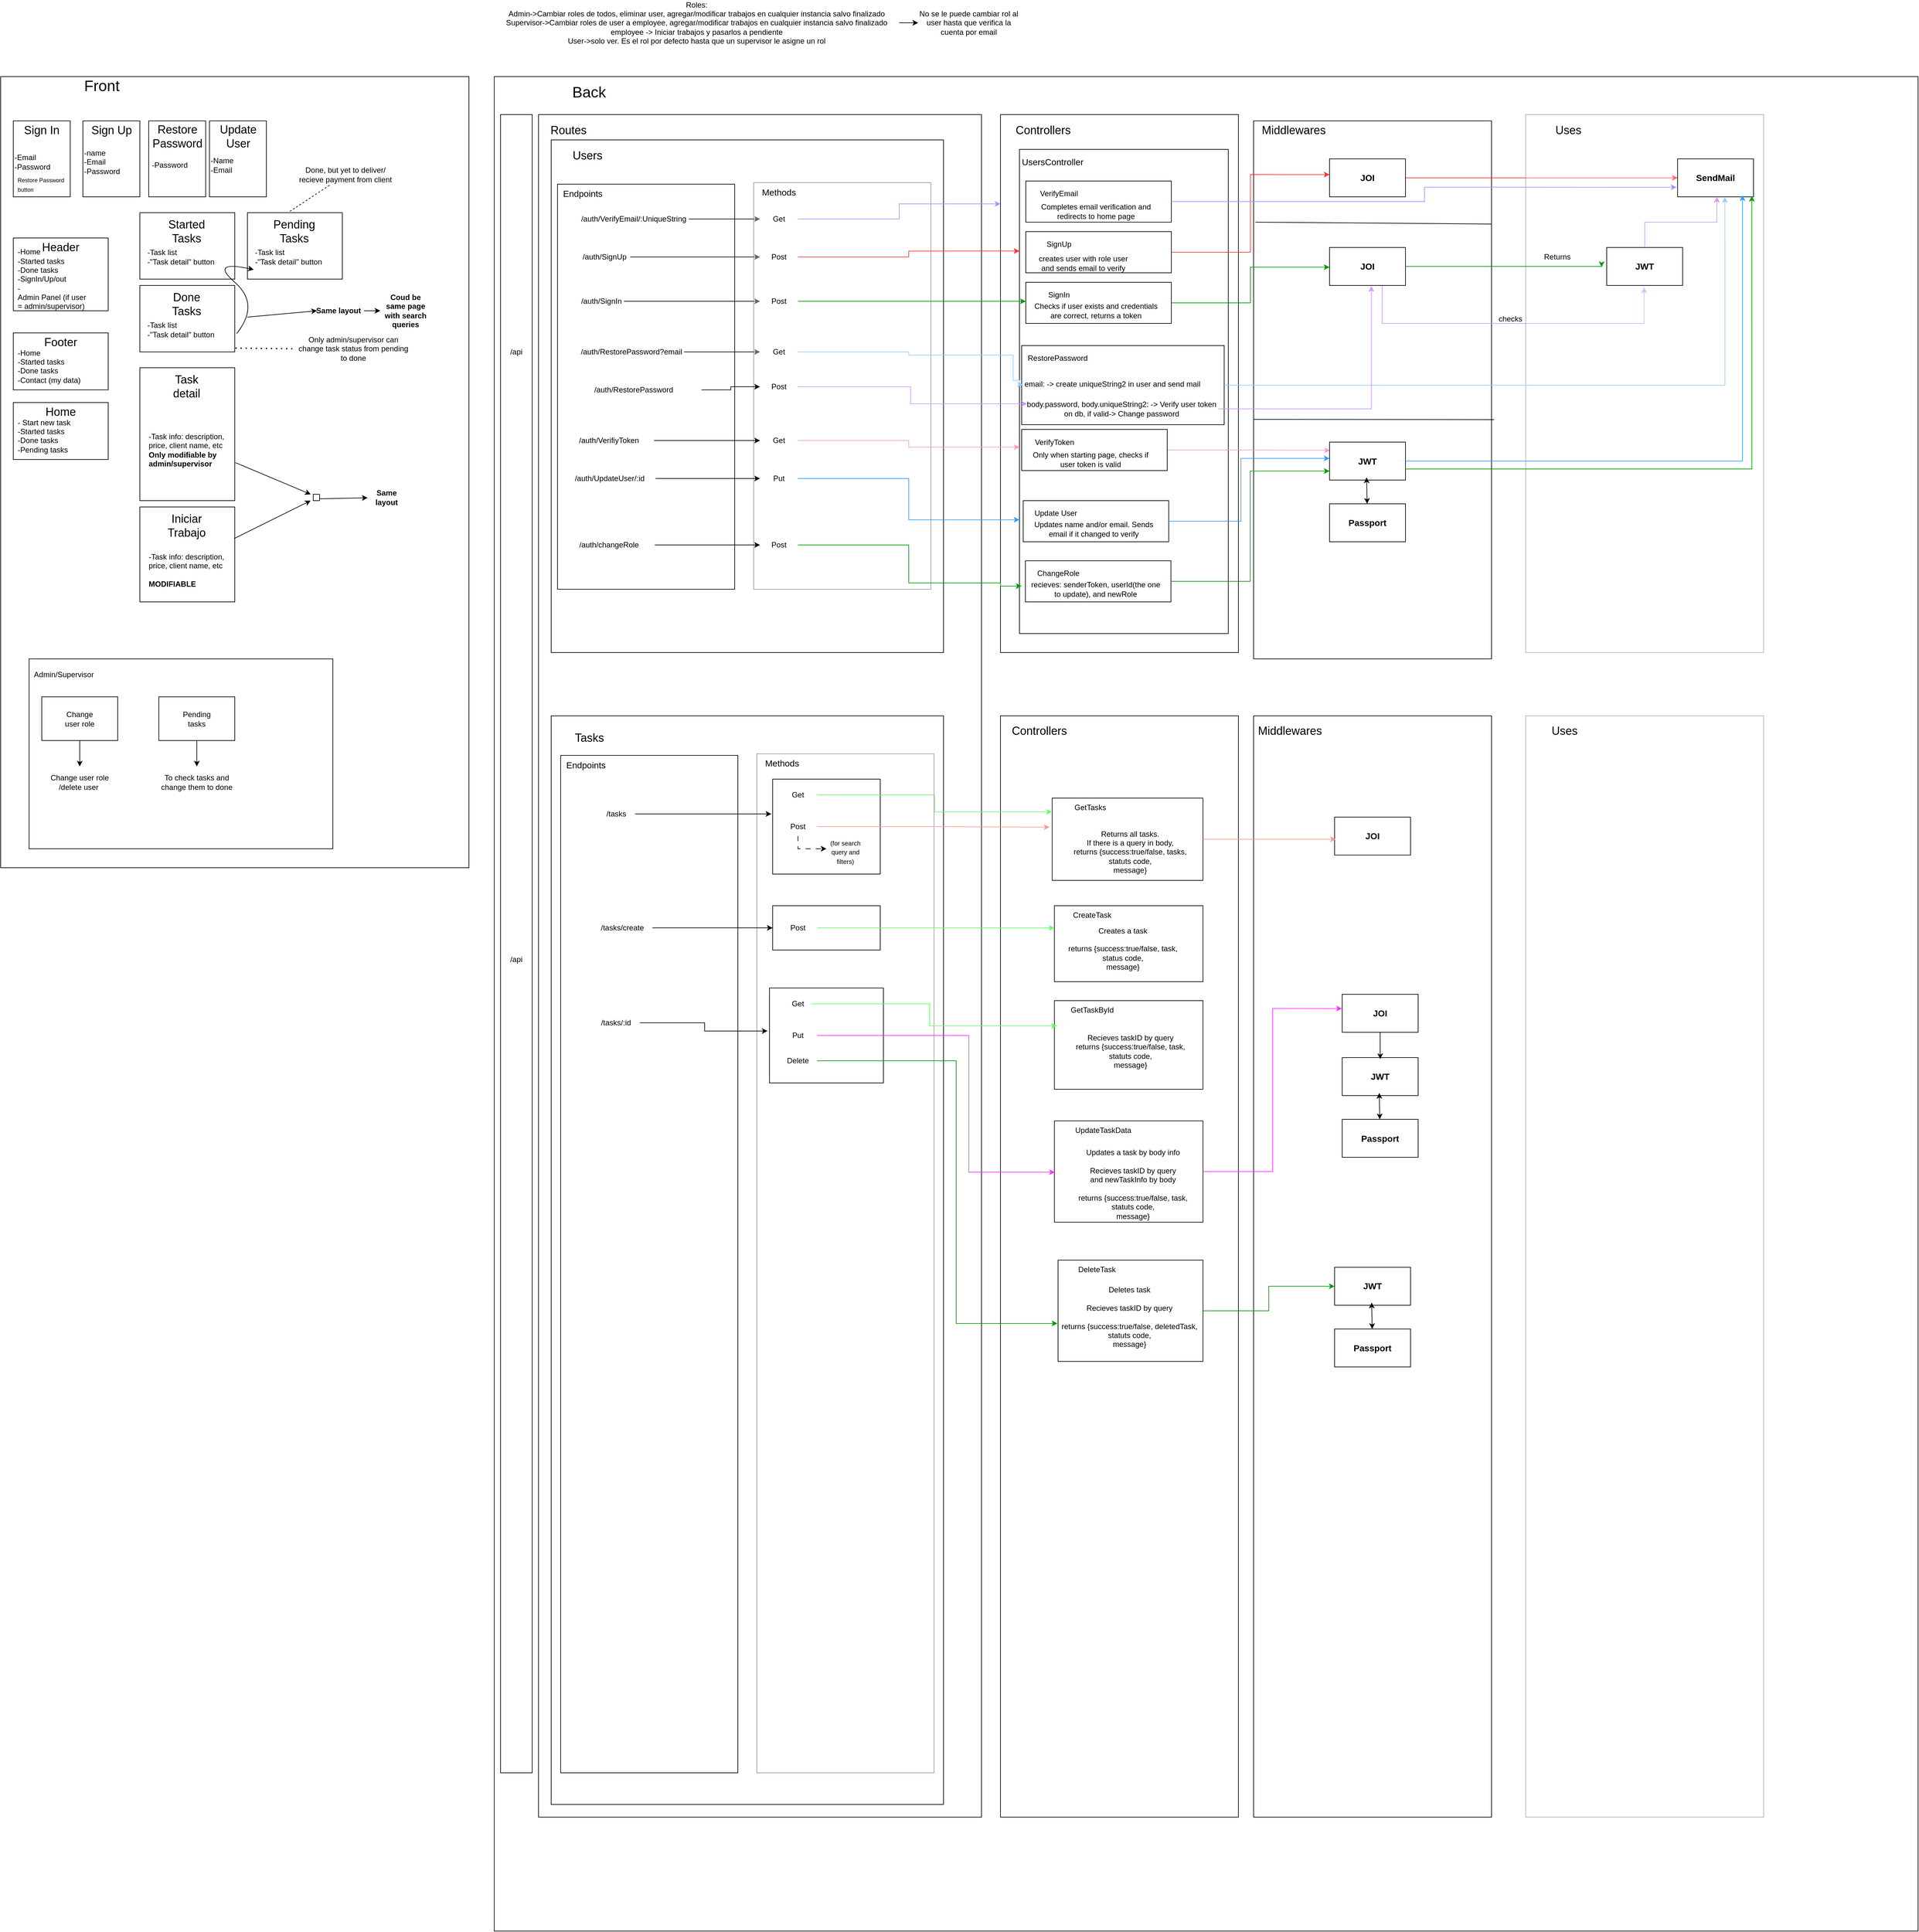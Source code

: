 <mxfile version="22.1.15" type="github">
  <diagram name="Página-1" id="SS0KaEW65HmHxnwdi14k">
    <mxGraphModel dx="1434" dy="1941" grid="1" gridSize="10" guides="1" tooltips="1" connect="1" arrows="1" fold="1" page="1" pageScale="1" pageWidth="827" pageHeight="1169" math="0" shadow="0">
      <root>
        <mxCell id="0" />
        <mxCell id="1" parent="0" />
        <mxCell id="REtOvarT4Qf_jJN79Ttz-2" value="" style="verticalLabelPosition=bottom;verticalAlign=top;html=1;shape=mxgraph.basic.rect;fillColor2=none;strokeWidth=1;size=20;indent=5;" parent="1" vertex="1">
          <mxGeometry x="90" y="120" width="740" height="1250" as="geometry" />
        </mxCell>
        <mxCell id="REtOvarT4Qf_jJN79Ttz-3" value="&lt;font style=&quot;font-size: 24px;&quot;&gt;Front&lt;/font&gt;" style="text;html=1;strokeColor=none;fillColor=none;align=center;verticalAlign=middle;whiteSpace=wrap;rounded=0;" parent="1" vertex="1">
          <mxGeometry x="90" y="120" width="320" height="30" as="geometry" />
        </mxCell>
        <mxCell id="REtOvarT4Qf_jJN79Ttz-4" value="" style="verticalLabelPosition=bottom;verticalAlign=top;html=1;shape=mxgraph.basic.rect;fillColor2=none;strokeWidth=1;size=20;indent=5;" parent="1" vertex="1">
          <mxGeometry x="110" y="190" width="90" height="120" as="geometry" />
        </mxCell>
        <mxCell id="REtOvarT4Qf_jJN79Ttz-5" value="&lt;font style=&quot;font-size: 18px;&quot;&gt;Sign In&lt;/font&gt;" style="text;html=1;strokeColor=none;fillColor=none;align=center;verticalAlign=middle;whiteSpace=wrap;rounded=0;" parent="1" vertex="1">
          <mxGeometry x="125" y="190" width="60" height="30" as="geometry" />
        </mxCell>
        <mxCell id="REtOvarT4Qf_jJN79Ttz-6" value="" style="verticalLabelPosition=bottom;verticalAlign=top;html=1;shape=mxgraph.basic.rect;fillColor2=none;strokeWidth=1;size=20;indent=5;" parent="1" vertex="1">
          <mxGeometry x="220" y="190" width="90" height="120" as="geometry" />
        </mxCell>
        <mxCell id="REtOvarT4Qf_jJN79Ttz-7" value="&lt;font style=&quot;font-size: 18px;&quot;&gt;Sign Up&lt;/font&gt;" style="text;html=1;strokeColor=none;fillColor=none;align=center;verticalAlign=middle;whiteSpace=wrap;rounded=0;" parent="1" vertex="1">
          <mxGeometry x="227.5" y="190" width="75" height="30" as="geometry" />
        </mxCell>
        <mxCell id="REtOvarT4Qf_jJN79Ttz-9" value="-Email&lt;br&gt;-Password" style="text;html=1;strokeColor=none;fillColor=none;align=left;verticalAlign=middle;whiteSpace=wrap;rounded=0;" parent="1" vertex="1">
          <mxGeometry x="110" y="240" width="80" height="30" as="geometry" />
        </mxCell>
        <mxCell id="REtOvarT4Qf_jJN79Ttz-11" value="-name&lt;br&gt;-Email&lt;br&gt;-Password" style="text;html=1;strokeColor=none;fillColor=none;align=left;verticalAlign=middle;whiteSpace=wrap;rounded=0;" parent="1" vertex="1">
          <mxGeometry x="220" y="235" width="80" height="40" as="geometry" />
        </mxCell>
        <mxCell id="REtOvarT4Qf_jJN79Ttz-13" value="" style="verticalLabelPosition=bottom;verticalAlign=top;html=1;shape=mxgraph.basic.rect;fillColor2=none;strokeWidth=1;size=20;indent=5;" parent="1" vertex="1">
          <mxGeometry x="110" y="375" width="150" height="115" as="geometry" />
        </mxCell>
        <mxCell id="REtOvarT4Qf_jJN79Ttz-14" value="&lt;font style=&quot;font-size: 18px;&quot;&gt;Header&lt;/font&gt;" style="text;html=1;strokeColor=none;fillColor=none;align=center;verticalAlign=middle;whiteSpace=wrap;rounded=0;" parent="1" vertex="1">
          <mxGeometry x="155" y="375" width="60" height="30" as="geometry" />
        </mxCell>
        <mxCell id="REtOvarT4Qf_jJN79Ttz-15" value="&lt;div style=&quot;&quot;&gt;-Home&lt;/div&gt;&lt;div style=&quot;&quot;&gt;-Started tasks&lt;/div&gt;&lt;div style=&quot;&quot;&gt;-Done tasks&lt;/div&gt;&lt;div style=&quot;&quot;&gt;-SignIn/Up/out&lt;/div&gt;&lt;div style=&quot;&quot;&gt;-&lt;/div&gt;Admin&amp;nbsp;&lt;span style=&quot;background-color: initial;&quot;&gt;Panel (if user = admin/supervisor)&lt;/span&gt;" style="text;html=1;strokeColor=none;fillColor=none;align=left;verticalAlign=middle;whiteSpace=wrap;rounded=0;" parent="1" vertex="1">
          <mxGeometry x="115" y="400" width="115" height="80" as="geometry" />
        </mxCell>
        <mxCell id="REtOvarT4Qf_jJN79Ttz-16" value="" style="verticalLabelPosition=bottom;verticalAlign=top;html=1;shape=mxgraph.basic.rect;fillColor2=none;strokeWidth=1;size=20;indent=5;" parent="1" vertex="1">
          <mxGeometry x="110" y="525" width="150" height="90" as="geometry" />
        </mxCell>
        <mxCell id="REtOvarT4Qf_jJN79Ttz-17" value="&lt;font style=&quot;font-size: 18px;&quot;&gt;Footer&lt;/font&gt;" style="text;html=1;strokeColor=none;fillColor=none;align=center;verticalAlign=middle;whiteSpace=wrap;rounded=0;" parent="1" vertex="1">
          <mxGeometry x="155" y="525" width="60" height="30" as="geometry" />
        </mxCell>
        <mxCell id="REtOvarT4Qf_jJN79Ttz-18" value="&lt;div style=&quot;&quot;&gt;-Home&lt;/div&gt;&lt;div style=&quot;&quot;&gt;-Started tasks&lt;/div&gt;&lt;div style=&quot;&quot;&gt;-Done tasks&lt;br&gt;-Contact (my data)&lt;/div&gt;&lt;div style=&quot;&quot;&gt;&lt;br&gt;&lt;/div&gt;" style="text;html=1;strokeColor=none;fillColor=none;align=left;verticalAlign=middle;whiteSpace=wrap;rounded=0;" parent="1" vertex="1">
          <mxGeometry x="115" y="545" width="115" height="80" as="geometry" />
        </mxCell>
        <mxCell id="REtOvarT4Qf_jJN79Ttz-19" value="" style="verticalLabelPosition=bottom;verticalAlign=top;html=1;shape=mxgraph.basic.rect;fillColor2=none;strokeWidth=1;size=20;indent=5;" parent="1" vertex="1">
          <mxGeometry x="110" y="635" width="150" height="90" as="geometry" />
        </mxCell>
        <mxCell id="REtOvarT4Qf_jJN79Ttz-20" value="&lt;span style=&quot;font-size: 18px;&quot;&gt;Home&lt;/span&gt;" style="text;html=1;strokeColor=none;fillColor=none;align=center;verticalAlign=middle;whiteSpace=wrap;rounded=0;" parent="1" vertex="1">
          <mxGeometry x="155" y="635" width="60" height="30" as="geometry" />
        </mxCell>
        <mxCell id="REtOvarT4Qf_jJN79Ttz-21" value="&lt;div style=&quot;&quot;&gt;- Start new task&lt;/div&gt;&lt;div style=&quot;&quot;&gt;-Started tasks&lt;/div&gt;&lt;div style=&quot;&quot;&gt;-Done tasks&lt;br&gt;-Pending tasks&lt;/div&gt;&lt;div style=&quot;&quot;&gt;&lt;br&gt;&lt;/div&gt;" style="text;html=1;strokeColor=none;fillColor=none;align=left;verticalAlign=middle;whiteSpace=wrap;rounded=0;" parent="1" vertex="1">
          <mxGeometry x="115" y="655" width="125" height="80" as="geometry" />
        </mxCell>
        <mxCell id="REtOvarT4Qf_jJN79Ttz-22" value="" style="verticalLabelPosition=bottom;verticalAlign=top;html=1;shape=mxgraph.basic.rect;fillColor2=none;strokeWidth=1;size=20;indent=5;" parent="1" vertex="1">
          <mxGeometry x="310" y="335" width="150" height="105" as="geometry" />
        </mxCell>
        <mxCell id="REtOvarT4Qf_jJN79Ttz-23" value="&lt;span style=&quot;font-size: 18px;&quot;&gt;Started Tasks&lt;/span&gt;" style="text;html=1;strokeColor=none;fillColor=none;align=center;verticalAlign=middle;whiteSpace=wrap;rounded=0;" parent="1" vertex="1">
          <mxGeometry x="354" y="350" width="60" height="30" as="geometry" />
        </mxCell>
        <mxCell id="REtOvarT4Qf_jJN79Ttz-24" value="&lt;div style=&quot;&quot;&gt;-Task list&lt;/div&gt;&lt;div style=&quot;&quot;&gt;-&quot;Task detail&quot; button&lt;/div&gt;" style="text;html=1;strokeColor=none;fillColor=none;align=left;verticalAlign=middle;whiteSpace=wrap;rounded=0;" parent="1" vertex="1">
          <mxGeometry x="320" y="365" width="125" height="80" as="geometry" />
        </mxCell>
        <mxCell id="REtOvarT4Qf_jJN79Ttz-25" value="" style="verticalLabelPosition=bottom;verticalAlign=top;html=1;shape=mxgraph.basic.rect;fillColor2=none;strokeWidth=1;size=20;indent=5;" parent="1" vertex="1">
          <mxGeometry x="310" y="450" width="150" height="105" as="geometry" />
        </mxCell>
        <mxCell id="REtOvarT4Qf_jJN79Ttz-26" value="&lt;span style=&quot;font-size: 18px;&quot;&gt;Done Tasks&lt;/span&gt;" style="text;html=1;strokeColor=none;fillColor=none;align=center;verticalAlign=middle;whiteSpace=wrap;rounded=0;" parent="1" vertex="1">
          <mxGeometry x="354" y="465" width="60" height="30" as="geometry" />
        </mxCell>
        <mxCell id="REtOvarT4Qf_jJN79Ttz-27" value="&lt;div style=&quot;&quot;&gt;&lt;div style=&quot;border-color: var(--border-color);&quot;&gt;-Task list&lt;/div&gt;&lt;div style=&quot;border-color: var(--border-color);&quot;&gt;-&quot;Task detail&quot; button&lt;/div&gt;&lt;/div&gt;" style="text;html=1;strokeColor=none;fillColor=none;align=left;verticalAlign=middle;whiteSpace=wrap;rounded=0;" parent="1" vertex="1">
          <mxGeometry x="320" y="480" width="125" height="80" as="geometry" />
        </mxCell>
        <mxCell id="REtOvarT4Qf_jJN79Ttz-28" value="" style="verticalLabelPosition=bottom;verticalAlign=top;html=1;shape=mxgraph.basic.rect;fillColor2=none;strokeWidth=1;size=20;indent=5;" parent="1" vertex="1">
          <mxGeometry x="310" y="580" width="150" height="210" as="geometry" />
        </mxCell>
        <mxCell id="REtOvarT4Qf_jJN79Ttz-29" value="&lt;span style=&quot;font-size: 18px;&quot;&gt;Task detail&lt;/span&gt;" style="text;html=1;strokeColor=none;fillColor=none;align=center;verticalAlign=middle;whiteSpace=wrap;rounded=0;" parent="1" vertex="1">
          <mxGeometry x="354" y="595" width="60" height="30" as="geometry" />
        </mxCell>
        <mxCell id="REtOvarT4Qf_jJN79Ttz-30" value="&lt;div style=&quot;&quot;&gt;-Task info: description, price, client name, etc&lt;/div&gt;&lt;div style=&quot;&quot;&gt;&lt;b&gt;Only modifiable by admin/supervisor&lt;/b&gt;&lt;/div&gt;" style="text;html=1;strokeColor=none;fillColor=none;align=left;verticalAlign=middle;whiteSpace=wrap;rounded=0;" parent="1" vertex="1">
          <mxGeometry x="321.5" y="670" width="125" height="80" as="geometry" />
        </mxCell>
        <mxCell id="REtOvarT4Qf_jJN79Ttz-31" value="" style="verticalLabelPosition=bottom;verticalAlign=top;html=1;shape=mxgraph.basic.rect;fillColor2=none;strokeWidth=1;size=20;indent=5;" parent="1" vertex="1">
          <mxGeometry x="480" y="335" width="150" height="105" as="geometry" />
        </mxCell>
        <mxCell id="REtOvarT4Qf_jJN79Ttz-32" value="&lt;span style=&quot;font-size: 18px;&quot;&gt;Pending Tasks&lt;/span&gt;" style="text;html=1;strokeColor=none;fillColor=none;align=center;verticalAlign=middle;whiteSpace=wrap;rounded=0;" parent="1" vertex="1">
          <mxGeometry x="524" y="350" width="60" height="30" as="geometry" />
        </mxCell>
        <mxCell id="REtOvarT4Qf_jJN79Ttz-33" value="&lt;div style=&quot;&quot;&gt;-Task list&lt;/div&gt;&lt;div style=&quot;&quot;&gt;-&quot;Task detail&quot; button&lt;br&gt;&lt;/div&gt;" style="text;html=1;strokeColor=none;fillColor=none;align=left;verticalAlign=middle;whiteSpace=wrap;rounded=0;" parent="1" vertex="1">
          <mxGeometry x="490" y="365" width="125" height="80" as="geometry" />
        </mxCell>
        <mxCell id="REtOvarT4Qf_jJN79Ttz-37" value="" style="curved=1;endArrow=classic;html=1;rounded=0;exitX=1.02;exitY=0.724;exitDx=0;exitDy=0;exitPerimeter=0;entryX=0;entryY=0.75;entryDx=0;entryDy=0;" parent="1" source="REtOvarT4Qf_jJN79Ttz-25" target="REtOvarT4Qf_jJN79Ttz-33" edge="1">
          <mxGeometry width="50" height="50" relative="1" as="geometry">
            <mxPoint x="540" y="540" as="sourcePoint" />
            <mxPoint x="590" y="490" as="targetPoint" />
            <Array as="points">
              <mxPoint x="500" y="480" />
              <mxPoint x="420" y="410" />
            </Array>
          </mxGeometry>
        </mxCell>
        <mxCell id="REtOvarT4Qf_jJN79Ttz-40" value="" style="endArrow=classic;html=1;rounded=0;" parent="1" edge="1">
          <mxGeometry width="50" height="50" relative="1" as="geometry">
            <mxPoint x="480" y="500" as="sourcePoint" />
            <mxPoint x="590" y="490" as="targetPoint" />
          </mxGeometry>
        </mxCell>
        <mxCell id="WbrGpXY_wd8ar3gM74yv-62" value="" style="edgeStyle=orthogonalEdgeStyle;rounded=0;orthogonalLoop=1;jettySize=auto;html=1;" parent="1" source="REtOvarT4Qf_jJN79Ttz-41" target="WbrGpXY_wd8ar3gM74yv-61" edge="1">
          <mxGeometry relative="1" as="geometry" />
        </mxCell>
        <mxCell id="REtOvarT4Qf_jJN79Ttz-41" value="&lt;b&gt;Same layout&lt;/b&gt;" style="text;html=1;strokeColor=none;fillColor=none;align=center;verticalAlign=middle;whiteSpace=wrap;rounded=0;" parent="1" vertex="1">
          <mxGeometry x="584" y="475" width="80" height="30" as="geometry" />
        </mxCell>
        <mxCell id="REtOvarT4Qf_jJN79Ttz-46" value="" style="verticalLabelPosition=bottom;verticalAlign=top;html=1;shape=mxgraph.basic.rect;fillColor2=none;strokeWidth=1;size=20;indent=5;" parent="1" vertex="1">
          <mxGeometry x="310" y="800" width="150" height="150" as="geometry" />
        </mxCell>
        <mxCell id="REtOvarT4Qf_jJN79Ttz-47" value="&lt;span style=&quot;font-size: 18px;&quot;&gt;Iniciar Trabajo&lt;/span&gt;" style="text;html=1;strokeColor=none;fillColor=none;align=center;verticalAlign=middle;whiteSpace=wrap;rounded=0;" parent="1" vertex="1">
          <mxGeometry x="354" y="815" width="60" height="30" as="geometry" />
        </mxCell>
        <mxCell id="REtOvarT4Qf_jJN79Ttz-48" value="&lt;div style=&quot;&quot;&gt;&lt;div style=&quot;border-color: var(--border-color);&quot;&gt;-Task info: description, price, client name, etc&lt;/div&gt;&lt;div&gt;&lt;br&gt;&lt;/div&gt;&lt;/div&gt;&lt;div style=&quot;&quot;&gt;&lt;b&gt;MODIFIABLE&lt;/b&gt;&lt;/div&gt;" style="text;html=1;strokeColor=none;fillColor=none;align=left;verticalAlign=middle;whiteSpace=wrap;rounded=0;" parent="1" vertex="1">
          <mxGeometry x="321.5" y="860" width="125" height="80" as="geometry" />
        </mxCell>
        <mxCell id="REtOvarT4Qf_jJN79Ttz-49" value="&lt;b&gt;Same layout&lt;/b&gt;" style="text;html=1;strokeColor=none;fillColor=none;align=center;verticalAlign=middle;whiteSpace=wrap;rounded=0;" parent="1" vertex="1">
          <mxGeometry x="670" y="770" width="60" height="30" as="geometry" />
        </mxCell>
        <mxCell id="REtOvarT4Qf_jJN79Ttz-55" value="" style="endArrow=none;dashed=1;html=1;rounded=0;exitX=0.447;exitY=-0.019;exitDx=0;exitDy=0;exitPerimeter=0;" parent="1" source="REtOvarT4Qf_jJN79Ttz-31" target="REtOvarT4Qf_jJN79Ttz-57" edge="1">
          <mxGeometry width="50" height="50" relative="1" as="geometry">
            <mxPoint x="390" y="410" as="sourcePoint" />
            <mxPoint x="440" y="360" as="targetPoint" />
          </mxGeometry>
        </mxCell>
        <mxCell id="REtOvarT4Qf_jJN79Ttz-57" value="Done, but yet to deliver/ recieve payment from client" style="text;html=1;strokeColor=none;fillColor=none;align=center;verticalAlign=middle;whiteSpace=wrap;rounded=0;" parent="1" vertex="1">
          <mxGeometry x="560" y="260" width="150" height="30" as="geometry" />
        </mxCell>
        <mxCell id="REtOvarT4Qf_jJN79Ttz-58" value="" style="endArrow=none;dashed=1;html=1;dashPattern=1 3;strokeWidth=2;rounded=0;exitX=1.007;exitY=0.943;exitDx=0;exitDy=0;exitPerimeter=0;entryX=0;entryY=0.5;entryDx=0;entryDy=0;" parent="1" source="REtOvarT4Qf_jJN79Ttz-25" target="REtOvarT4Qf_jJN79Ttz-59" edge="1">
          <mxGeometry width="50" height="50" relative="1" as="geometry">
            <mxPoint x="390" y="510" as="sourcePoint" />
            <mxPoint x="440" y="460" as="targetPoint" />
          </mxGeometry>
        </mxCell>
        <mxCell id="REtOvarT4Qf_jJN79Ttz-59" value="Only admin/supervisor can change task status from pending to done" style="text;html=1;strokeColor=none;fillColor=none;align=center;verticalAlign=middle;whiteSpace=wrap;rounded=0;" parent="1" vertex="1">
          <mxGeometry x="555" y="535" width="185" height="30" as="geometry" />
        </mxCell>
        <mxCell id="REtOvarT4Qf_jJN79Ttz-73" value="" style="verticalLabelPosition=bottom;verticalAlign=top;html=1;shape=mxgraph.basic.rect;fillColor2=none;strokeWidth=1;size=20;indent=0;" parent="1" vertex="1">
          <mxGeometry x="584" y="780" width="10" height="10" as="geometry" />
        </mxCell>
        <mxCell id="REtOvarT4Qf_jJN79Ttz-74" value="" style="endArrow=classic;html=1;rounded=0;exitX=0.993;exitY=0.333;exitDx=0;exitDy=0;exitPerimeter=0;" parent="1" source="REtOvarT4Qf_jJN79Ttz-46" edge="1">
          <mxGeometry width="50" height="50" relative="1" as="geometry">
            <mxPoint x="390" y="830" as="sourcePoint" />
            <mxPoint x="580" y="790" as="targetPoint" />
          </mxGeometry>
        </mxCell>
        <mxCell id="REtOvarT4Qf_jJN79Ttz-75" value="" style="endArrow=classic;html=1;rounded=0;exitX=1.007;exitY=0.714;exitDx=0;exitDy=0;exitPerimeter=0;" parent="1" source="REtOvarT4Qf_jJN79Ttz-28" edge="1">
          <mxGeometry width="50" height="50" relative="1" as="geometry">
            <mxPoint x="390" y="830" as="sourcePoint" />
            <mxPoint x="580" y="780" as="targetPoint" />
          </mxGeometry>
        </mxCell>
        <mxCell id="REtOvarT4Qf_jJN79Ttz-76" value="" style="endArrow=classic;html=1;rounded=0;exitX=1;exitY=0.7;exitDx=0;exitDy=0;exitPerimeter=0;" parent="1" source="REtOvarT4Qf_jJN79Ttz-73" target="REtOvarT4Qf_jJN79Ttz-49" edge="1">
          <mxGeometry width="50" height="50" relative="1" as="geometry">
            <mxPoint x="390" y="830" as="sourcePoint" />
            <mxPoint x="440" y="780" as="targetPoint" />
          </mxGeometry>
        </mxCell>
        <mxCell id="REtOvarT4Qf_jJN79Ttz-77" value="" style="verticalLabelPosition=bottom;verticalAlign=top;html=1;shape=mxgraph.basic.rect;fillColor2=none;strokeWidth=1;size=20;indent=5;" parent="1" vertex="1">
          <mxGeometry x="870" y="120" width="2250" height="2930" as="geometry" />
        </mxCell>
        <mxCell id="REtOvarT4Qf_jJN79Ttz-78" value="&lt;font style=&quot;font-size: 24px;&quot;&gt;Back&lt;/font&gt;" style="text;html=1;strokeColor=none;fillColor=none;align=center;verticalAlign=middle;whiteSpace=wrap;rounded=0;" parent="1" vertex="1">
          <mxGeometry x="860" y="130" width="320" height="30" as="geometry" />
        </mxCell>
        <mxCell id="REtOvarT4Qf_jJN79Ttz-79" value="" style="verticalLabelPosition=bottom;verticalAlign=top;html=1;shape=mxgraph.basic.rect;fillColor2=none;strokeWidth=1;size=20;indent=5;" parent="1" vertex="1">
          <mxGeometry x="940" y="180" width="700" height="2690" as="geometry" />
        </mxCell>
        <mxCell id="REtOvarT4Qf_jJN79Ttz-80" value="" style="verticalLabelPosition=bottom;verticalAlign=top;html=1;shape=mxgraph.basic.rect;fillColor2=none;strokeWidth=1;size=20;indent=5;" parent="1" vertex="1">
          <mxGeometry x="960" y="220" width="620" height="810" as="geometry" />
        </mxCell>
        <mxCell id="REtOvarT4Qf_jJN79Ttz-81" value="&lt;font style=&quot;font-size: 18px;&quot;&gt;Routes&lt;/font&gt;" style="text;html=1;strokeColor=none;fillColor=none;align=center;verticalAlign=middle;whiteSpace=wrap;rounded=0;" parent="1" vertex="1">
          <mxGeometry x="950" y="190" width="75" height="30" as="geometry" />
        </mxCell>
        <mxCell id="REtOvarT4Qf_jJN79Ttz-82" value="&lt;font style=&quot;font-size: 18px;&quot;&gt;Users&lt;/font&gt;" style="text;html=1;strokeColor=none;fillColor=none;align=center;verticalAlign=middle;whiteSpace=wrap;rounded=0;" parent="1" vertex="1">
          <mxGeometry x="980" y="230" width="75" height="30" as="geometry" />
        </mxCell>
        <mxCell id="REtOvarT4Qf_jJN79Ttz-84" value="&lt;span style=&quot;font-size: 18px;&quot;&gt;Tasks&lt;/span&gt;" style="text;html=1;strokeColor=none;fillColor=none;align=center;verticalAlign=middle;whiteSpace=wrap;rounded=0;" parent="1" vertex="1">
          <mxGeometry x="990" y="790" width="75" height="30" as="geometry" />
        </mxCell>
        <mxCell id="REtOvarT4Qf_jJN79Ttz-86" value="" style="verticalLabelPosition=bottom;verticalAlign=top;html=1;shape=mxgraph.basic.rect;fillColor2=none;strokeWidth=1;size=20;indent=5;" parent="1" vertex="1">
          <mxGeometry x="970" y="290" width="280" height="640" as="geometry" />
        </mxCell>
        <mxCell id="REtOvarT4Qf_jJN79Ttz-88" value="&lt;font style=&quot;font-size: 14px;&quot;&gt;Endpoints&lt;/font&gt;" style="text;html=1;strokeColor=none;fillColor=none;align=center;verticalAlign=middle;whiteSpace=wrap;rounded=0;" parent="1" vertex="1">
          <mxGeometry x="980" y="290" width="60" height="30" as="geometry" />
        </mxCell>
        <mxCell id="REtOvarT4Qf_jJN79Ttz-151" style="edgeStyle=orthogonalEdgeStyle;rounded=0;orthogonalLoop=1;jettySize=auto;html=1;" parent="1" source="REtOvarT4Qf_jJN79Ttz-89" target="REtOvarT4Qf_jJN79Ttz-110" edge="1">
          <mxGeometry relative="1" as="geometry" />
        </mxCell>
        <mxCell id="REtOvarT4Qf_jJN79Ttz-89" value="/auth/SignUp" style="text;html=1;strokeColor=none;fillColor=none;align=center;verticalAlign=middle;whiteSpace=wrap;rounded=0;" parent="1" vertex="1">
          <mxGeometry x="1002.5" y="390" width="82.5" height="30" as="geometry" />
        </mxCell>
        <mxCell id="REtOvarT4Qf_jJN79Ttz-103" style="edgeStyle=orthogonalEdgeStyle;rounded=0;orthogonalLoop=1;jettySize=auto;html=1;" parent="1" source="REtOvarT4Qf_jJN79Ttz-90" target="REtOvarT4Qf_jJN79Ttz-100" edge="1">
          <mxGeometry relative="1" as="geometry" />
        </mxCell>
        <mxCell id="REtOvarT4Qf_jJN79Ttz-90" value="Roles:&lt;br&gt;Admin-&amp;gt;Cambiar roles de todos, eliminar user, agregar/modificar trabajos en cualquier instancia salvo finalizado&lt;br&gt;Supervisor-&amp;gt;Cambiar roles de user a employee, agregar/modificar trabajos en cualquier instancia salvo finalizado&lt;br&gt;employee -&amp;gt; Iniciar trabajos y pasarlos a pendiente&lt;br&gt;User-&amp;gt;solo ver. Es el rol por defecto hasta que un supervisor le asigne un rol" style="text;html=1;strokeColor=none;fillColor=none;align=center;verticalAlign=middle;whiteSpace=wrap;rounded=0;" parent="1" vertex="1">
          <mxGeometry x="870" width="640" height="70" as="geometry" />
        </mxCell>
        <mxCell id="REtOvarT4Qf_jJN79Ttz-152" style="edgeStyle=orthogonalEdgeStyle;rounded=0;orthogonalLoop=1;jettySize=auto;html=1;" parent="1" source="REtOvarT4Qf_jJN79Ttz-92" target="REtOvarT4Qf_jJN79Ttz-111" edge="1">
          <mxGeometry relative="1" as="geometry" />
        </mxCell>
        <mxCell id="REtOvarT4Qf_jJN79Ttz-92" value="/auth/SignIn" style="text;html=1;strokeColor=none;fillColor=none;align=center;verticalAlign=middle;whiteSpace=wrap;rounded=0;" parent="1" vertex="1">
          <mxGeometry x="1002.5" y="460" width="72.5" height="30" as="geometry" />
        </mxCell>
        <mxCell id="REtOvarT4Qf_jJN79Ttz-153" style="edgeStyle=orthogonalEdgeStyle;rounded=0;orthogonalLoop=1;jettySize=auto;html=1;entryX=0;entryY=0.5;entryDx=0;entryDy=0;" parent="1" source="REtOvarT4Qf_jJN79Ttz-94" target="REtOvarT4Qf_jJN79Ttz-112" edge="1">
          <mxGeometry relative="1" as="geometry" />
        </mxCell>
        <mxCell id="REtOvarT4Qf_jJN79Ttz-94" value="/auth/RestorePassword?email" style="text;html=1;strokeColor=none;fillColor=none;align=center;verticalAlign=middle;whiteSpace=wrap;rounded=0;" parent="1" vertex="1">
          <mxGeometry x="1002.5" y="540" width="167.5" height="30" as="geometry" />
        </mxCell>
        <mxCell id="REtOvarT4Qf_jJN79Ttz-148" style="edgeStyle=orthogonalEdgeStyle;rounded=0;orthogonalLoop=1;jettySize=auto;html=1;" parent="1" source="REtOvarT4Qf_jJN79Ttz-97" target="REtOvarT4Qf_jJN79Ttz-109" edge="1">
          <mxGeometry relative="1" as="geometry" />
        </mxCell>
        <mxCell id="REtOvarT4Qf_jJN79Ttz-97" value="/auth/VerifyEmail/:UniqueString" style="text;html=1;strokeColor=none;fillColor=none;align=center;verticalAlign=middle;whiteSpace=wrap;rounded=0;" parent="1" vertex="1">
          <mxGeometry x="1002.5" y="330" width="175" height="30" as="geometry" />
        </mxCell>
        <mxCell id="REtOvarT4Qf_jJN79Ttz-100" value="No se le puede cambiar rol al user hasta que verifica la cuenta por email" style="text;html=1;strokeColor=none;fillColor=none;align=center;verticalAlign=middle;whiteSpace=wrap;rounded=0;" parent="1" vertex="1">
          <mxGeometry x="1540" y="20" width="160" height="30" as="geometry" />
        </mxCell>
        <mxCell id="REtOvarT4Qf_jJN79Ttz-107" value="" style="verticalLabelPosition=bottom;verticalAlign=top;html=1;shape=mxgraph.basic.rect;fillColor2=none;strokeWidth=1;size=20;indent=5;opacity=40;" parent="1" vertex="1">
          <mxGeometry x="1280" y="287.5" width="280" height="642.5" as="geometry" />
        </mxCell>
        <mxCell id="REtOvarT4Qf_jJN79Ttz-108" value="&lt;font style=&quot;font-size: 14px;&quot;&gt;Methods&lt;/font&gt;" style="text;html=1;strokeColor=none;fillColor=none;align=center;verticalAlign=middle;whiteSpace=wrap;rounded=0;" parent="1" vertex="1">
          <mxGeometry x="1290" y="287.5" width="60" height="30" as="geometry" />
        </mxCell>
        <mxCell id="cbRiAcYsrlLUFFVSPvbK-10" style="edgeStyle=orthogonalEdgeStyle;rounded=0;orthogonalLoop=1;jettySize=auto;html=1;entryX=0;entryY=0.166;entryDx=0;entryDy=0;entryPerimeter=0;strokeColor=#9999FF;" parent="1" source="REtOvarT4Qf_jJN79Ttz-109" target="REtOvarT4Qf_jJN79Ttz-160" edge="1">
          <mxGeometry relative="1" as="geometry" />
        </mxCell>
        <mxCell id="REtOvarT4Qf_jJN79Ttz-109" value="Get" style="text;html=1;strokeColor=none;fillColor=none;align=center;verticalAlign=middle;whiteSpace=wrap;rounded=0;" parent="1" vertex="1">
          <mxGeometry x="1290" y="330" width="60" height="30" as="geometry" />
        </mxCell>
        <mxCell id="REtOvarT4Qf_jJN79Ttz-110" value="Post" style="text;html=1;strokeColor=none;fillColor=none;align=center;verticalAlign=middle;whiteSpace=wrap;rounded=0;" parent="1" vertex="1">
          <mxGeometry x="1290" y="390" width="60" height="30" as="geometry" />
        </mxCell>
        <mxCell id="REtOvarT4Qf_jJN79Ttz-111" value="Post" style="text;html=1;strokeColor=none;fillColor=none;align=center;verticalAlign=middle;whiteSpace=wrap;rounded=0;" parent="1" vertex="1">
          <mxGeometry x="1290" y="460" width="60" height="30" as="geometry" />
        </mxCell>
        <mxCell id="REtOvarT4Qf_jJN79Ttz-112" value="Get" style="text;html=1;strokeColor=none;fillColor=none;align=center;verticalAlign=middle;whiteSpace=wrap;rounded=0;" parent="1" vertex="1">
          <mxGeometry x="1290" y="540" width="60" height="30" as="geometry" />
        </mxCell>
        <mxCell id="REtOvarT4Qf_jJN79Ttz-114" value="" style="verticalLabelPosition=bottom;verticalAlign=top;html=1;shape=mxgraph.basic.rect;fillColor2=none;strokeWidth=1;size=20;indent=5;" parent="1" vertex="1">
          <mxGeometry x="324" y="190" width="90" height="120" as="geometry" />
        </mxCell>
        <mxCell id="REtOvarT4Qf_jJN79Ttz-115" value="&lt;font style=&quot;font-size: 18px;&quot;&gt;Restore&lt;br&gt;Password&lt;br&gt;&lt;/font&gt;" style="text;html=1;strokeColor=none;fillColor=none;align=center;verticalAlign=middle;whiteSpace=wrap;rounded=0;" parent="1" vertex="1">
          <mxGeometry x="331.5" y="200" width="75" height="30" as="geometry" />
        </mxCell>
        <mxCell id="REtOvarT4Qf_jJN79Ttz-116" value="-Password" style="text;html=1;strokeColor=none;fillColor=none;align=left;verticalAlign=middle;whiteSpace=wrap;rounded=0;" parent="1" vertex="1">
          <mxGeometry x="326.5" y="240" width="80" height="40" as="geometry" />
        </mxCell>
        <mxCell id="REtOvarT4Qf_jJN79Ttz-117" value="" style="verticalLabelPosition=bottom;verticalAlign=top;html=1;shape=mxgraph.basic.rect;fillColor2=none;strokeWidth=1;size=20;indent=5;" parent="1" vertex="1">
          <mxGeometry x="420" y="190" width="90" height="120" as="geometry" />
        </mxCell>
        <mxCell id="REtOvarT4Qf_jJN79Ttz-118" value="&lt;font style=&quot;font-size: 18px;&quot;&gt;Update User&lt;br&gt;&lt;/font&gt;" style="text;html=1;strokeColor=none;fillColor=none;align=center;verticalAlign=middle;whiteSpace=wrap;rounded=0;" parent="1" vertex="1">
          <mxGeometry x="427.5" y="200" width="75" height="30" as="geometry" />
        </mxCell>
        <mxCell id="REtOvarT4Qf_jJN79Ttz-119" value="-Name&lt;br&gt;-Email" style="text;html=1;strokeColor=none;fillColor=none;align=left;verticalAlign=middle;whiteSpace=wrap;rounded=0;" parent="1" vertex="1">
          <mxGeometry x="420" y="240" width="80" height="40" as="geometry" />
        </mxCell>
        <mxCell id="REtOvarT4Qf_jJN79Ttz-120" value="&lt;font style=&quot;font-size: 9px;&quot;&gt;Restore Password button&lt;/font&gt;" style="text;html=1;strokeColor=none;fillColor=none;align=left;verticalAlign=middle;whiteSpace=wrap;rounded=0;" parent="1" vertex="1">
          <mxGeometry x="115" y="270" width="80" height="40" as="geometry" />
        </mxCell>
        <mxCell id="REtOvarT4Qf_jJN79Ttz-121" value="" style="verticalLabelPosition=bottom;verticalAlign=top;html=1;shape=mxgraph.basic.rect;fillColor2=none;strokeWidth=1;size=20;indent=5;" parent="1" vertex="1">
          <mxGeometry x="135" y="1040" width="480" height="300" as="geometry" />
        </mxCell>
        <mxCell id="REtOvarT4Qf_jJN79Ttz-122" value="Admin/Supervisor" style="text;html=1;strokeColor=none;fillColor=none;align=center;verticalAlign=middle;whiteSpace=wrap;rounded=0;" parent="1" vertex="1">
          <mxGeometry x="160" y="1050" width="60" height="30" as="geometry" />
        </mxCell>
        <mxCell id="WbrGpXY_wd8ar3gM74yv-60" style="edgeStyle=orthogonalEdgeStyle;rounded=0;orthogonalLoop=1;jettySize=auto;html=1;entryX=0.5;entryY=0;entryDx=0;entryDy=0;" parent="1" source="REtOvarT4Qf_jJN79Ttz-123" target="WbrGpXY_wd8ar3gM74yv-59" edge="1">
          <mxGeometry relative="1" as="geometry" />
        </mxCell>
        <mxCell id="REtOvarT4Qf_jJN79Ttz-123" value="" style="verticalLabelPosition=bottom;verticalAlign=top;html=1;shape=mxgraph.basic.rect;fillColor2=none;strokeWidth=1;size=20;indent=5;" parent="1" vertex="1">
          <mxGeometry x="155" y="1100" width="120" height="69" as="geometry" />
        </mxCell>
        <mxCell id="REtOvarT4Qf_jJN79Ttz-124" value="Change user role" style="text;html=1;strokeColor=none;fillColor=none;align=center;verticalAlign=middle;whiteSpace=wrap;rounded=0;" parent="1" vertex="1">
          <mxGeometry x="185" y="1119.5" width="60" height="30" as="geometry" />
        </mxCell>
        <mxCell id="REtOvarT4Qf_jJN79Ttz-128" value="" style="verticalLabelPosition=bottom;verticalAlign=top;html=1;shape=mxgraph.basic.rect;fillColor2=none;strokeWidth=1;size=20;indent=5;" parent="1" vertex="1">
          <mxGeometry x="2070" y="190" width="376" height="850" as="geometry" />
        </mxCell>
        <mxCell id="REtOvarT4Qf_jJN79Ttz-129" value="&lt;font style=&quot;font-size: 18px;&quot;&gt;Middlewares&lt;br&gt;&lt;/font&gt;" style="text;html=1;strokeColor=none;fillColor=none;align=center;verticalAlign=middle;whiteSpace=wrap;rounded=0;" parent="1" vertex="1">
          <mxGeometry x="2096" y="190" width="75" height="30" as="geometry" />
        </mxCell>
        <mxCell id="REtOvarT4Qf_jJN79Ttz-155" style="edgeStyle=orthogonalEdgeStyle;rounded=0;orthogonalLoop=1;jettySize=auto;html=1;" parent="1" source="REtOvarT4Qf_jJN79Ttz-145" target="REtOvarT4Qf_jJN79Ttz-146" edge="1">
          <mxGeometry relative="1" as="geometry" />
        </mxCell>
        <mxCell id="REtOvarT4Qf_jJN79Ttz-145" value="/auth/VerifiyToken" style="text;html=1;strokeColor=none;fillColor=none;align=center;verticalAlign=middle;whiteSpace=wrap;rounded=0;" parent="1" vertex="1">
          <mxGeometry x="980" y="680" width="142.5" height="30" as="geometry" />
        </mxCell>
        <mxCell id="REtOvarT4Qf_jJN79Ttz-146" value="Get" style="text;html=1;strokeColor=none;fillColor=none;align=center;verticalAlign=middle;whiteSpace=wrap;rounded=0;" parent="1" vertex="1">
          <mxGeometry x="1290" y="680" width="60" height="30" as="geometry" />
        </mxCell>
        <mxCell id="REtOvarT4Qf_jJN79Ttz-157" style="edgeStyle=orthogonalEdgeStyle;rounded=0;orthogonalLoop=1;jettySize=auto;html=1;" parent="1" source="REtOvarT4Qf_jJN79Ttz-147" target="REtOvarT4Qf_jJN79Ttz-156" edge="1">
          <mxGeometry relative="1" as="geometry" />
        </mxCell>
        <mxCell id="REtOvarT4Qf_jJN79Ttz-147" value="/auth/UpdateUser/:id" style="text;html=1;strokeColor=none;fillColor=none;align=center;verticalAlign=middle;whiteSpace=wrap;rounded=0;" parent="1" vertex="1">
          <mxGeometry x="980" y="740" width="145" height="30" as="geometry" />
        </mxCell>
        <mxCell id="REtOvarT4Qf_jJN79Ttz-156" value="Put" style="text;html=1;strokeColor=none;fillColor=none;align=center;verticalAlign=middle;whiteSpace=wrap;rounded=0;" parent="1" vertex="1">
          <mxGeometry x="1290" y="740" width="60" height="30" as="geometry" />
        </mxCell>
        <mxCell id="REtOvarT4Qf_jJN79Ttz-160" value="" style="verticalLabelPosition=bottom;verticalAlign=top;html=1;shape=mxgraph.basic.rect;fillColor2=none;strokeWidth=1;size=20;indent=5;" parent="1" vertex="1">
          <mxGeometry x="1670" y="180" width="376" height="850" as="geometry" />
        </mxCell>
        <mxCell id="REtOvarT4Qf_jJN79Ttz-161" value="&lt;font style=&quot;font-size: 18px;&quot;&gt;Controllers&lt;br&gt;&lt;/font&gt;" style="text;html=1;strokeColor=none;fillColor=none;align=center;verticalAlign=middle;whiteSpace=wrap;rounded=0;" parent="1" vertex="1">
          <mxGeometry x="1700" y="190" width="75" height="30" as="geometry" />
        </mxCell>
        <mxCell id="REtOvarT4Qf_jJN79Ttz-162" value="" style="verticalLabelPosition=bottom;verticalAlign=top;html=1;shape=mxgraph.basic.rect;fillColor2=none;strokeWidth=1;size=20;indent=5;" parent="1" vertex="1">
          <mxGeometry x="1700" y="235" width="330" height="765" as="geometry" />
        </mxCell>
        <mxCell id="REtOvarT4Qf_jJN79Ttz-163" value="&lt;font style=&quot;font-size: 14px;&quot;&gt;UsersController&lt;/font&gt;" style="text;html=1;strokeColor=none;fillColor=none;align=center;verticalAlign=middle;whiteSpace=wrap;rounded=0;" parent="1" vertex="1">
          <mxGeometry x="1703.5" y="240" width="96.5" height="30" as="geometry" />
        </mxCell>
        <mxCell id="REtOvarT4Qf_jJN79Ttz-164" value="" style="verticalLabelPosition=bottom;verticalAlign=top;html=1;shape=mxgraph.basic.rect;fillColor2=none;strokeWidth=1;size=20;indent=5;" parent="1" vertex="1">
          <mxGeometry x="1710" y="365" width="230" height="65" as="geometry" />
        </mxCell>
        <mxCell id="REtOvarT4Qf_jJN79Ttz-165" value="SignUp" style="text;html=1;strokeColor=none;fillColor=none;align=center;verticalAlign=middle;whiteSpace=wrap;rounded=0;" parent="1" vertex="1">
          <mxGeometry x="1713.5" y="370" width="96.5" height="30" as="geometry" />
        </mxCell>
        <mxCell id="REtOvarT4Qf_jJN79Ttz-166" value="" style="verticalLabelPosition=bottom;verticalAlign=top;html=1;shape=mxgraph.basic.rect;fillColor2=none;strokeWidth=1;size=20;indent=5;" parent="1" vertex="1">
          <mxGeometry x="1710" y="445" width="230" height="65" as="geometry" />
        </mxCell>
        <mxCell id="REtOvarT4Qf_jJN79Ttz-167" value="SignIn" style="text;html=1;strokeColor=none;fillColor=none;align=center;verticalAlign=middle;whiteSpace=wrap;rounded=0;" parent="1" vertex="1">
          <mxGeometry x="1713.5" y="450" width="96.5" height="30" as="geometry" />
        </mxCell>
        <mxCell id="REtOvarT4Qf_jJN79Ttz-168" value="" style="verticalLabelPosition=bottom;verticalAlign=top;html=1;shape=mxgraph.basic.rect;fillColor2=none;strokeWidth=1;size=20;indent=5;" parent="1" vertex="1">
          <mxGeometry x="1705.88" y="790" width="230" height="65" as="geometry" />
        </mxCell>
        <mxCell id="REtOvarT4Qf_jJN79Ttz-169" value="Update User" style="text;html=1;strokeColor=none;fillColor=none;align=center;verticalAlign=middle;whiteSpace=wrap;rounded=0;" parent="1" vertex="1">
          <mxGeometry x="1709.38" y="795" width="96.5" height="30" as="geometry" />
        </mxCell>
        <mxCell id="REtOvarT4Qf_jJN79Ttz-172" value="" style="verticalLabelPosition=bottom;verticalAlign=top;html=1;shape=mxgraph.basic.rect;fillColor2=none;strokeWidth=1;size=20;indent=5;" parent="1" vertex="1">
          <mxGeometry x="1710" y="285" width="230" height="65" as="geometry" />
        </mxCell>
        <mxCell id="REtOvarT4Qf_jJN79Ttz-173" value="VerifyEmail" style="text;html=1;strokeColor=none;fillColor=none;align=center;verticalAlign=middle;whiteSpace=wrap;rounded=0;" parent="1" vertex="1">
          <mxGeometry x="1713.5" y="290" width="96.5" height="30" as="geometry" />
        </mxCell>
        <mxCell id="REtOvarT4Qf_jJN79Ttz-174" value="" style="verticalLabelPosition=bottom;verticalAlign=top;html=1;shape=mxgraph.basic.rect;fillColor2=none;strokeWidth=1;size=20;indent=5;" parent="1" vertex="1">
          <mxGeometry x="1703.5" y="545" width="320" height="125" as="geometry" />
        </mxCell>
        <mxCell id="REtOvarT4Qf_jJN79Ttz-175" value="RestorePassword" style="text;html=1;strokeColor=none;fillColor=none;align=center;verticalAlign=middle;whiteSpace=wrap;rounded=0;" parent="1" vertex="1">
          <mxGeometry x="1707" y="550" width="106.5" height="30" as="geometry" />
        </mxCell>
        <mxCell id="REtOvarT4Qf_jJN79Ttz-176" value="email: -&amp;gt; create uniqueString2 in user and send mail" style="text;html=1;strokeColor=none;fillColor=none;align=left;verticalAlign=middle;whiteSpace=wrap;rounded=0;" parent="1" vertex="1">
          <mxGeometry x="1705.88" y="582.5" width="296.5" height="47.5" as="geometry" />
        </mxCell>
        <mxCell id="WbrGpXY_wd8ar3gM74yv-37" style="edgeStyle=orthogonalEdgeStyle;rounded=0;orthogonalLoop=1;jettySize=auto;html=1;strokeColor=#FF99CC;entryX=0.007;entryY=0.217;entryDx=0;entryDy=0;entryPerimeter=0;" parent="1" source="REtOvarT4Qf_jJN79Ttz-177" target="WbrGpXY_wd8ar3gM74yv-7" edge="1">
          <mxGeometry relative="1" as="geometry">
            <Array as="points" />
          </mxGeometry>
        </mxCell>
        <mxCell id="REtOvarT4Qf_jJN79Ttz-177" value="" style="verticalLabelPosition=bottom;verticalAlign=top;html=1;shape=mxgraph.basic.rect;fillColor2=none;strokeWidth=1;size=20;indent=5;" parent="1" vertex="1">
          <mxGeometry x="1703.5" y="677.5" width="230" height="65" as="geometry" />
        </mxCell>
        <mxCell id="REtOvarT4Qf_jJN79Ttz-178" value="VerifyToken" style="text;html=1;strokeColor=none;fillColor=none;align=center;verticalAlign=middle;whiteSpace=wrap;rounded=0;" parent="1" vertex="1">
          <mxGeometry x="1707" y="682.5" width="96.5" height="30" as="geometry" />
        </mxCell>
        <mxCell id="AlO6IC5IFOLgfzziBe-V-6" style="edgeStyle=orthogonalEdgeStyle;rounded=0;orthogonalLoop=1;jettySize=auto;html=1;entryX=0.492;entryY=1.05;entryDx=0;entryDy=0;entryPerimeter=0;strokeColor=#CC99FF;exitX=0.692;exitY=0.967;exitDx=0;exitDy=0;exitPerimeter=0;" parent="1" source="cbRiAcYsrlLUFFVSPvbK-1" target="WbrGpXY_wd8ar3gM74yv-21" edge="1">
          <mxGeometry relative="1" as="geometry">
            <Array as="points">
              <mxPoint x="2273" y="510" />
              <mxPoint x="2687" y="510" />
            </Array>
          </mxGeometry>
        </mxCell>
        <mxCell id="cbRiAcYsrlLUFFVSPvbK-1" value="" style="verticalLabelPosition=bottom;verticalAlign=top;html=1;shape=mxgraph.basic.rect;fillColor2=none;strokeWidth=1;size=20;indent=5;" parent="1" vertex="1">
          <mxGeometry x="2190" y="390" width="120" height="60" as="geometry" />
        </mxCell>
        <mxCell id="cbRiAcYsrlLUFFVSPvbK-2" value="&lt;font style=&quot;font-size: 14px;&quot;&gt;&lt;b&gt;JOI&lt;/b&gt;&lt;/font&gt;" style="text;html=1;strokeColor=none;fillColor=none;align=center;verticalAlign=middle;whiteSpace=wrap;rounded=0;" parent="1" vertex="1">
          <mxGeometry x="2220" y="405" width="60" height="30" as="geometry" />
        </mxCell>
        <mxCell id="cbRiAcYsrlLUFFVSPvbK-4" value="Completes email verification and redirects to home page" style="text;html=1;strokeColor=none;fillColor=none;align=center;verticalAlign=middle;whiteSpace=wrap;rounded=0;" parent="1" vertex="1">
          <mxGeometry x="1721.75" y="317.5" width="198.25" height="30" as="geometry" />
        </mxCell>
        <mxCell id="cbRiAcYsrlLUFFVSPvbK-5" value="creates user with role user and sends email to verify" style="text;html=1;strokeColor=none;fillColor=none;align=center;verticalAlign=middle;whiteSpace=wrap;rounded=0;" parent="1" vertex="1">
          <mxGeometry x="1721.75" y="400" width="158.25" height="30" as="geometry" />
        </mxCell>
        <mxCell id="cbRiAcYsrlLUFFVSPvbK-6" value="Checks if user exists and credentials are correct, returns a token" style="text;html=1;strokeColor=none;fillColor=none;align=center;verticalAlign=middle;whiteSpace=wrap;rounded=0;" parent="1" vertex="1">
          <mxGeometry x="1721.75" y="475" width="198.25" height="30" as="geometry" />
        </mxCell>
        <mxCell id="cbRiAcYsrlLUFFVSPvbK-7" value="Only when starting page, checks if user token is valid" style="text;html=1;strokeColor=none;fillColor=none;align=center;verticalAlign=middle;whiteSpace=wrap;rounded=0;" parent="1" vertex="1">
          <mxGeometry x="1713.5" y="710" width="196.5" height="30" as="geometry" />
        </mxCell>
        <mxCell id="cbRiAcYsrlLUFFVSPvbK-9" value="Updates name and/or email. Sends email if it changed to verify" style="text;html=1;strokeColor=none;fillColor=none;align=center;verticalAlign=middle;whiteSpace=wrap;rounded=0;" parent="1" vertex="1">
          <mxGeometry x="1713.5" y="820" width="206.5" height="30" as="geometry" />
        </mxCell>
        <mxCell id="cbRiAcYsrlLUFFVSPvbK-11" style="edgeStyle=orthogonalEdgeStyle;rounded=0;orthogonalLoop=1;jettySize=auto;html=1;entryX=0;entryY=0.21;entryDx=0;entryDy=0;entryPerimeter=0;strokeColor=#FF3333;" parent="1" source="REtOvarT4Qf_jJN79Ttz-110" target="REtOvarT4Qf_jJN79Ttz-162" edge="1">
          <mxGeometry relative="1" as="geometry" />
        </mxCell>
        <mxCell id="cbRiAcYsrlLUFFVSPvbK-12" style="edgeStyle=orthogonalEdgeStyle;rounded=0;orthogonalLoop=1;jettySize=auto;html=1;entryX=0;entryY=0.462;entryDx=0;entryDy=0;entryPerimeter=0;strokeColor=#009900;" parent="1" source="REtOvarT4Qf_jJN79Ttz-111" target="REtOvarT4Qf_jJN79Ttz-166" edge="1">
          <mxGeometry relative="1" as="geometry" />
        </mxCell>
        <mxCell id="cbRiAcYsrlLUFFVSPvbK-15" style="edgeStyle=orthogonalEdgeStyle;rounded=0;orthogonalLoop=1;jettySize=auto;html=1;entryX=0;entryY=0.615;entryDx=0;entryDy=0;entryPerimeter=0;strokeColor=#FF99CC;" parent="1" source="REtOvarT4Qf_jJN79Ttz-146" target="REtOvarT4Qf_jJN79Ttz-162" edge="1">
          <mxGeometry relative="1" as="geometry" />
        </mxCell>
        <mxCell id="cbRiAcYsrlLUFFVSPvbK-16" style="edgeStyle=orthogonalEdgeStyle;rounded=0;orthogonalLoop=1;jettySize=auto;html=1;entryX=0;entryY=0.765;entryDx=0;entryDy=0;entryPerimeter=0;strokeColor=#3399FF;" parent="1" source="REtOvarT4Qf_jJN79Ttz-156" target="REtOvarT4Qf_jJN79Ttz-162" edge="1">
          <mxGeometry relative="1" as="geometry" />
        </mxCell>
        <mxCell id="cbRiAcYsrlLUFFVSPvbK-18" style="edgeStyle=orthogonalEdgeStyle;rounded=0;orthogonalLoop=1;jettySize=auto;html=1;entryX=0.006;entryY=0.493;entryDx=0;entryDy=0;entryPerimeter=0;strokeColor=#99CCFF;" parent="1" source="REtOvarT4Qf_jJN79Ttz-112" target="REtOvarT4Qf_jJN79Ttz-174" edge="1">
          <mxGeometry relative="1" as="geometry">
            <Array as="points">
              <mxPoint x="1525" y="555" />
              <mxPoint x="1525" y="560" />
              <mxPoint x="1690" y="560" />
              <mxPoint x="1690" y="600" />
              <mxPoint x="1700" y="600" />
              <mxPoint x="1700" y="607" />
            </Array>
          </mxGeometry>
        </mxCell>
        <mxCell id="WbrGpXY_wd8ar3gM74yv-33" style="edgeStyle=orthogonalEdgeStyle;rounded=0;orthogonalLoop=1;jettySize=auto;html=1;strokeColor=#FF3333;" parent="1" source="WbrGpXY_wd8ar3gM74yv-2" target="WbrGpXY_wd8ar3gM74yv-28" edge="1">
          <mxGeometry relative="1" as="geometry" />
        </mxCell>
        <mxCell id="WbrGpXY_wd8ar3gM74yv-2" value="" style="verticalLabelPosition=bottom;verticalAlign=top;html=1;shape=mxgraph.basic.rect;fillColor2=none;strokeWidth=1;size=20;indent=5;" parent="1" vertex="1">
          <mxGeometry x="2190" y="250" width="120" height="60" as="geometry" />
        </mxCell>
        <mxCell id="WbrGpXY_wd8ar3gM74yv-3" value="&lt;font style=&quot;font-size: 14px;&quot;&gt;&lt;b&gt;JOI&lt;/b&gt;&lt;/font&gt;" style="text;html=1;strokeColor=none;fillColor=none;align=center;verticalAlign=middle;whiteSpace=wrap;rounded=0;" parent="1" vertex="1">
          <mxGeometry x="2220" y="265" width="60" height="30" as="geometry" />
        </mxCell>
        <mxCell id="WbrGpXY_wd8ar3gM74yv-5" value="" style="verticalLabelPosition=bottom;verticalAlign=top;html=1;shape=mxgraph.basic.rect;fillColor2=none;strokeWidth=1;size=20;indent=5;" parent="1" vertex="1">
          <mxGeometry x="2190" y="795" width="120" height="60" as="geometry" />
        </mxCell>
        <mxCell id="WbrGpXY_wd8ar3gM74yv-6" value="&lt;font style=&quot;font-size: 14px;&quot;&gt;&lt;b&gt;Passport&lt;/b&gt;&lt;/font&gt;" style="text;html=1;strokeColor=none;fillColor=none;align=center;verticalAlign=middle;whiteSpace=wrap;rounded=0;" parent="1" vertex="1">
          <mxGeometry x="2220" y="810" width="60" height="30" as="geometry" />
        </mxCell>
        <mxCell id="WbrGpXY_wd8ar3gM74yv-7" value="" style="verticalLabelPosition=bottom;verticalAlign=top;html=1;shape=mxgraph.basic.rect;fillColor2=none;strokeWidth=1;size=20;indent=5;" parent="1" vertex="1">
          <mxGeometry x="2190" y="697.5" width="120" height="60" as="geometry" />
        </mxCell>
        <mxCell id="WbrGpXY_wd8ar3gM74yv-8" value="&lt;font style=&quot;font-size: 14px;&quot;&gt;&lt;b&gt;JWT&lt;/b&gt;&lt;/font&gt;" style="text;html=1;strokeColor=none;fillColor=none;align=center;verticalAlign=middle;whiteSpace=wrap;rounded=0;" parent="1" vertex="1">
          <mxGeometry x="2220" y="712.5" width="60" height="30" as="geometry" />
        </mxCell>
        <mxCell id="WbrGpXY_wd8ar3gM74yv-10" value="" style="endArrow=classic;startArrow=classic;html=1;rounded=0;entryX=0.488;entryY=0.93;entryDx=0;entryDy=0;entryPerimeter=0;" parent="1" source="WbrGpXY_wd8ar3gM74yv-5" target="WbrGpXY_wd8ar3gM74yv-7" edge="1">
          <mxGeometry width="50" height="50" relative="1" as="geometry">
            <mxPoint x="2220" y="810" as="sourcePoint" />
            <mxPoint x="2270" y="760" as="targetPoint" />
          </mxGeometry>
        </mxCell>
        <mxCell id="WbrGpXY_wd8ar3gM74yv-12" value="" style="endArrow=none;html=1;rounded=0;exitX=0.003;exitY=0.669;exitDx=0;exitDy=0;exitPerimeter=0;" parent="1" edge="1">
          <mxGeometry width="50" height="50" relative="1" as="geometry">
            <mxPoint x="2069.998" y="661.6" as="sourcePoint" />
            <mxPoint x="2450" y="662" as="targetPoint" />
          </mxGeometry>
        </mxCell>
        <mxCell id="WbrGpXY_wd8ar3gM74yv-13" value="" style="endArrow=none;html=1;rounded=0;exitX=0.003;exitY=0.669;exitDx=0;exitDy=0;exitPerimeter=0;entryX=0.994;entryY=0.673;entryDx=0;entryDy=0;entryPerimeter=0;" parent="1" edge="1">
          <mxGeometry width="50" height="50" relative="1" as="geometry">
            <mxPoint x="2073" y="350" as="sourcePoint" />
            <mxPoint x="2446" y="353" as="targetPoint" />
          </mxGeometry>
        </mxCell>
        <mxCell id="WbrGpXY_wd8ar3gM74yv-15" style="edgeStyle=orthogonalEdgeStyle;rounded=0;orthogonalLoop=1;jettySize=auto;html=1;entryX=0;entryY=0.414;entryDx=0;entryDy=0;entryPerimeter=0;strokeColor=#FF3333;" parent="1" source="REtOvarT4Qf_jJN79Ttz-164" target="WbrGpXY_wd8ar3gM74yv-2" edge="1">
          <mxGeometry relative="1" as="geometry" />
        </mxCell>
        <mxCell id="WbrGpXY_wd8ar3gM74yv-16" style="edgeStyle=orthogonalEdgeStyle;rounded=0;orthogonalLoop=1;jettySize=auto;html=1;entryX=0;entryY=0.519;entryDx=0;entryDy=0;entryPerimeter=0;strokeColor=#009900;" parent="1" source="REtOvarT4Qf_jJN79Ttz-166" target="cbRiAcYsrlLUFFVSPvbK-1" edge="1">
          <mxGeometry relative="1" as="geometry" />
        </mxCell>
        <mxCell id="WbrGpXY_wd8ar3gM74yv-20" value="" style="verticalLabelPosition=bottom;verticalAlign=top;html=1;shape=mxgraph.basic.rect;fillColor2=none;strokeWidth=1;size=20;indent=5;opacity=30;" parent="1" vertex="1">
          <mxGeometry x="2500" y="180" width="376" height="850" as="geometry" />
        </mxCell>
        <mxCell id="WbrGpXY_wd8ar3gM74yv-21" value="" style="verticalLabelPosition=bottom;verticalAlign=top;html=1;shape=mxgraph.basic.rect;fillColor2=none;strokeWidth=1;size=20;indent=5;" parent="1" vertex="1">
          <mxGeometry x="2628" y="390" width="120" height="60" as="geometry" />
        </mxCell>
        <mxCell id="WbrGpXY_wd8ar3gM74yv-22" value="&lt;font style=&quot;font-size: 14px;&quot;&gt;&lt;b&gt;JWT&lt;/b&gt;&lt;/font&gt;" style="text;html=1;strokeColor=none;fillColor=none;align=center;verticalAlign=middle;whiteSpace=wrap;rounded=0;" parent="1" vertex="1">
          <mxGeometry x="2658" y="405" width="60" height="30" as="geometry" />
        </mxCell>
        <mxCell id="WbrGpXY_wd8ar3gM74yv-23" style="edgeStyle=orthogonalEdgeStyle;rounded=0;orthogonalLoop=1;jettySize=auto;html=1;strokeColor=#009900;" parent="1" source="cbRiAcYsrlLUFFVSPvbK-1" edge="1">
          <mxGeometry relative="1" as="geometry">
            <mxPoint x="2620" y="421" as="targetPoint" />
            <Array as="points">
              <mxPoint x="2620" y="420" />
            </Array>
          </mxGeometry>
        </mxCell>
        <mxCell id="WbrGpXY_wd8ar3gM74yv-24" value="&lt;font style=&quot;font-size: 18px;&quot;&gt;Uses&lt;br&gt;&lt;/font&gt;" style="text;html=1;strokeColor=none;fillColor=none;align=center;verticalAlign=middle;whiteSpace=wrap;rounded=0;" parent="1" vertex="1">
          <mxGeometry x="2530" y="190" width="75" height="30" as="geometry" />
        </mxCell>
        <mxCell id="WbrGpXY_wd8ar3gM74yv-25" value="Returns" style="text;html=1;strokeColor=none;fillColor=none;align=center;verticalAlign=middle;whiteSpace=wrap;rounded=0;" parent="1" vertex="1">
          <mxGeometry x="2520" y="390" width="60" height="30" as="geometry" />
        </mxCell>
        <mxCell id="WbrGpXY_wd8ar3gM74yv-28" value="" style="verticalLabelPosition=bottom;verticalAlign=top;html=1;shape=mxgraph.basic.rect;fillColor2=none;strokeWidth=1;size=20;indent=5;" parent="1" vertex="1">
          <mxGeometry x="2740" y="250" width="120" height="60" as="geometry" />
        </mxCell>
        <mxCell id="WbrGpXY_wd8ar3gM74yv-29" value="&lt;font style=&quot;font-size: 14px;&quot;&gt;&lt;b&gt;SendMail&lt;/b&gt;&lt;/font&gt;" style="text;html=1;strokeColor=none;fillColor=none;align=center;verticalAlign=middle;whiteSpace=wrap;rounded=0;" parent="1" vertex="1">
          <mxGeometry x="2770" y="265" width="60" height="30" as="geometry" />
        </mxCell>
        <mxCell id="WbrGpXY_wd8ar3gM74yv-36" style="edgeStyle=orthogonalEdgeStyle;rounded=0;orthogonalLoop=1;jettySize=auto;html=1;entryX=0.623;entryY=1.007;entryDx=0;entryDy=0;entryPerimeter=0;strokeColor=#99CCFF;" parent="1" source="REtOvarT4Qf_jJN79Ttz-174" target="WbrGpXY_wd8ar3gM74yv-28" edge="1">
          <mxGeometry relative="1" as="geometry" />
        </mxCell>
        <mxCell id="WbrGpXY_wd8ar3gM74yv-38" style="edgeStyle=orthogonalEdgeStyle;rounded=0;orthogonalLoop=1;jettySize=auto;html=1;entryX=0;entryY=0.429;entryDx=0;entryDy=0;entryPerimeter=0;strokeColor=#3399FF;" parent="1" source="REtOvarT4Qf_jJN79Ttz-168" target="WbrGpXY_wd8ar3gM74yv-7" edge="1">
          <mxGeometry relative="1" as="geometry">
            <Array as="points">
              <mxPoint x="2050" y="823" />
              <mxPoint x="2050" y="723" />
            </Array>
          </mxGeometry>
        </mxCell>
        <mxCell id="WbrGpXY_wd8ar3gM74yv-39" style="edgeStyle=orthogonalEdgeStyle;rounded=0;orthogonalLoop=1;jettySize=auto;html=1;entryX=0.855;entryY=0.958;entryDx=0;entryDy=0;entryPerimeter=0;strokeColor=#3399FF;" parent="1" source="WbrGpXY_wd8ar3gM74yv-7" target="WbrGpXY_wd8ar3gM74yv-28" edge="1">
          <mxGeometry relative="1" as="geometry" />
        </mxCell>
        <mxCell id="WbrGpXY_wd8ar3gM74yv-40" style="edgeStyle=orthogonalEdgeStyle;rounded=0;orthogonalLoop=1;jettySize=auto;html=1;entryX=-0.014;entryY=0.747;entryDx=0;entryDy=0;entryPerimeter=0;strokeColor=#9999FF;" parent="1" source="REtOvarT4Qf_jJN79Ttz-172" target="WbrGpXY_wd8ar3gM74yv-28" edge="1">
          <mxGeometry relative="1" as="geometry" />
        </mxCell>
        <mxCell id="WbrGpXY_wd8ar3gM74yv-44" style="edgeStyle=orthogonalEdgeStyle;rounded=0;orthogonalLoop=1;jettySize=auto;html=1;" parent="1" source="WbrGpXY_wd8ar3gM74yv-42" target="WbrGpXY_wd8ar3gM74yv-43" edge="1">
          <mxGeometry relative="1" as="geometry" />
        </mxCell>
        <mxCell id="WbrGpXY_wd8ar3gM74yv-42" value="/auth/changeRole" style="text;html=1;strokeColor=none;fillColor=none;align=center;verticalAlign=middle;whiteSpace=wrap;rounded=0;" parent="1" vertex="1">
          <mxGeometry x="978.75" y="845" width="145" height="30" as="geometry" />
        </mxCell>
        <mxCell id="WbrGpXY_wd8ar3gM74yv-43" value="Post" style="text;html=1;strokeColor=none;fillColor=none;align=center;verticalAlign=middle;whiteSpace=wrap;rounded=0;" parent="1" vertex="1">
          <mxGeometry x="1290" y="845" width="60" height="30" as="geometry" />
        </mxCell>
        <mxCell id="WbrGpXY_wd8ar3gM74yv-47" value="" style="verticalLabelPosition=bottom;verticalAlign=top;html=1;shape=mxgraph.basic.rect;fillColor2=none;strokeWidth=1;size=20;indent=5;" parent="1" vertex="1">
          <mxGeometry x="1709.38" y="885" width="230" height="65" as="geometry" />
        </mxCell>
        <mxCell id="WbrGpXY_wd8ar3gM74yv-48" value="ChangeRole" style="text;html=1;strokeColor=none;fillColor=none;align=center;verticalAlign=middle;whiteSpace=wrap;rounded=0;" parent="1" vertex="1">
          <mxGeometry x="1712.88" y="890" width="96.5" height="30" as="geometry" />
        </mxCell>
        <mxCell id="WbrGpXY_wd8ar3gM74yv-49" value="recieves: senderToken, userId(the one to update), and newRole" style="text;html=1;strokeColor=none;fillColor=none;align=center;verticalAlign=middle;whiteSpace=wrap;rounded=0;" parent="1" vertex="1">
          <mxGeometry x="1717" y="915" width="206.5" height="30" as="geometry" />
        </mxCell>
        <mxCell id="WbrGpXY_wd8ar3gM74yv-51" style="edgeStyle=orthogonalEdgeStyle;rounded=0;orthogonalLoop=1;jettySize=auto;html=1;entryX=0;entryY=0.763;entryDx=0;entryDy=0;entryPerimeter=0;strokeColor=#009900;" parent="1" source="WbrGpXY_wd8ar3gM74yv-47" target="WbrGpXY_wd8ar3gM74yv-7" edge="1">
          <mxGeometry relative="1" as="geometry" />
        </mxCell>
        <mxCell id="WbrGpXY_wd8ar3gM74yv-52" style="edgeStyle=orthogonalEdgeStyle;rounded=0;orthogonalLoop=1;jettySize=auto;html=1;entryX=0.978;entryY=0.975;entryDx=0;entryDy=0;entryPerimeter=0;strokeColor=#009900;" parent="1" source="WbrGpXY_wd8ar3gM74yv-7" target="WbrGpXY_wd8ar3gM74yv-28" edge="1">
          <mxGeometry relative="1" as="geometry">
            <Array as="points">
              <mxPoint x="2857" y="740" />
            </Array>
          </mxGeometry>
        </mxCell>
        <mxCell id="WbrGpXY_wd8ar3gM74yv-53" style="edgeStyle=orthogonalEdgeStyle;rounded=0;orthogonalLoop=1;jettySize=auto;html=1;entryX=0.01;entryY=0.902;entryDx=0;entryDy=0;entryPerimeter=0;strokeColor=#009900;" parent="1" source="WbrGpXY_wd8ar3gM74yv-43" target="REtOvarT4Qf_jJN79Ttz-162" edge="1">
          <mxGeometry relative="1" as="geometry">
            <Array as="points">
              <mxPoint x="1525" y="860" />
              <mxPoint x="1525" y="920" />
              <mxPoint x="1670" y="920" />
              <mxPoint x="1670" y="925" />
            </Array>
          </mxGeometry>
        </mxCell>
        <mxCell id="WbrGpXY_wd8ar3gM74yv-58" style="edgeStyle=orthogonalEdgeStyle;rounded=0;orthogonalLoop=1;jettySize=auto;html=1;" parent="1" source="WbrGpXY_wd8ar3gM74yv-54" target="WbrGpXY_wd8ar3gM74yv-57" edge="1">
          <mxGeometry relative="1" as="geometry" />
        </mxCell>
        <mxCell id="WbrGpXY_wd8ar3gM74yv-54" value="" style="verticalLabelPosition=bottom;verticalAlign=top;html=1;shape=mxgraph.basic.rect;fillColor2=none;strokeWidth=1;size=20;indent=5;" parent="1" vertex="1">
          <mxGeometry x="340" y="1100" width="120" height="69" as="geometry" />
        </mxCell>
        <mxCell id="WbrGpXY_wd8ar3gM74yv-55" value="Pending tasks" style="text;html=1;strokeColor=none;fillColor=none;align=center;verticalAlign=middle;whiteSpace=wrap;rounded=0;" parent="1" vertex="1">
          <mxGeometry x="370" y="1119.5" width="60" height="30" as="geometry" />
        </mxCell>
        <mxCell id="WbrGpXY_wd8ar3gM74yv-57" value="To check tasks and change them to done" style="text;html=1;strokeColor=none;fillColor=none;align=center;verticalAlign=middle;whiteSpace=wrap;rounded=0;" parent="1" vertex="1">
          <mxGeometry x="340" y="1210" width="120" height="50" as="geometry" />
        </mxCell>
        <mxCell id="WbrGpXY_wd8ar3gM74yv-59" value="Change user role /delete user&amp;nbsp;" style="text;html=1;strokeColor=none;fillColor=none;align=center;verticalAlign=middle;whiteSpace=wrap;rounded=0;" parent="1" vertex="1">
          <mxGeometry x="160" y="1210" width="110" height="50" as="geometry" />
        </mxCell>
        <mxCell id="WbrGpXY_wd8ar3gM74yv-61" value="&lt;b&gt;Coud be same page with search queries&lt;/b&gt;" style="text;html=1;strokeColor=none;fillColor=none;align=center;verticalAlign=middle;whiteSpace=wrap;rounded=0;" parent="1" vertex="1">
          <mxGeometry x="690" y="475" width="80" height="30" as="geometry" />
        </mxCell>
        <mxCell id="WbrGpXY_wd8ar3gM74yv-63" value="" style="verticalLabelPosition=bottom;verticalAlign=top;html=1;shape=mxgraph.basic.rect;fillColor2=none;strokeWidth=1;size=20;indent=5;" parent="1" vertex="1">
          <mxGeometry x="960" y="1130" width="620" height="1720" as="geometry" />
        </mxCell>
        <mxCell id="WbrGpXY_wd8ar3gM74yv-64" value="" style="verticalLabelPosition=bottom;verticalAlign=top;html=1;shape=mxgraph.basic.rect;fillColor2=none;strokeWidth=1;size=20;indent=5;" parent="1" vertex="1">
          <mxGeometry x="2070" y="1130" width="376" height="1740" as="geometry" />
        </mxCell>
        <mxCell id="WbrGpXY_wd8ar3gM74yv-65" value="" style="verticalLabelPosition=bottom;verticalAlign=top;html=1;shape=mxgraph.basic.rect;fillColor2=none;strokeWidth=1;size=20;indent=5;" parent="1" vertex="1">
          <mxGeometry x="1670" y="1130" width="376" height="1740" as="geometry" />
        </mxCell>
        <mxCell id="WbrGpXY_wd8ar3gM74yv-66" value="" style="verticalLabelPosition=bottom;verticalAlign=top;html=1;shape=mxgraph.basic.rect;fillColor2=none;strokeWidth=1;size=20;indent=5;opacity=30;" parent="1" vertex="1">
          <mxGeometry x="2500" y="1130" width="376" height="1740" as="geometry" />
        </mxCell>
        <mxCell id="WbrGpXY_wd8ar3gM74yv-68" value="&lt;font style=&quot;font-size: 18px;&quot;&gt;Tasks&lt;/font&gt;" style="text;html=1;strokeColor=none;fillColor=none;align=center;verticalAlign=middle;whiteSpace=wrap;rounded=0;" parent="1" vertex="1">
          <mxGeometry x="982.5" y="1149.5" width="75" height="30" as="geometry" />
        </mxCell>
        <mxCell id="WbrGpXY_wd8ar3gM74yv-69" value="&lt;font style=&quot;font-size: 18px;&quot;&gt;Middlewares&lt;br&gt;&lt;/font&gt;" style="text;html=1;strokeColor=none;fillColor=none;align=center;verticalAlign=middle;whiteSpace=wrap;rounded=0;" parent="1" vertex="1">
          <mxGeometry x="2089.5" y="1139" width="75" height="30" as="geometry" />
        </mxCell>
        <mxCell id="WbrGpXY_wd8ar3gM74yv-70" value="&lt;font style=&quot;font-size: 18px;&quot;&gt;Controllers&lt;br&gt;&lt;/font&gt;" style="text;html=1;strokeColor=none;fillColor=none;align=center;verticalAlign=middle;whiteSpace=wrap;rounded=0;" parent="1" vertex="1">
          <mxGeometry x="1693.5" y="1139" width="75" height="30" as="geometry" />
        </mxCell>
        <mxCell id="WbrGpXY_wd8ar3gM74yv-71" value="&lt;font style=&quot;font-size: 18px;&quot;&gt;Uses&lt;br&gt;&lt;/font&gt;" style="text;html=1;strokeColor=none;fillColor=none;align=center;verticalAlign=middle;whiteSpace=wrap;rounded=0;" parent="1" vertex="1">
          <mxGeometry x="2523.5" y="1139" width="75" height="30" as="geometry" />
        </mxCell>
        <mxCell id="WbrGpXY_wd8ar3gM74yv-72" value="" style="verticalLabelPosition=bottom;verticalAlign=top;html=1;shape=mxgraph.basic.rect;fillColor2=none;strokeWidth=1;size=20;indent=5;" parent="1" vertex="1">
          <mxGeometry x="975" y="1192.5" width="280" height="1607.5" as="geometry" />
        </mxCell>
        <mxCell id="WbrGpXY_wd8ar3gM74yv-73" value="&lt;font style=&quot;font-size: 14px;&quot;&gt;Endpoints&lt;/font&gt;" style="text;html=1;strokeColor=none;fillColor=none;align=center;verticalAlign=middle;whiteSpace=wrap;rounded=0;" parent="1" vertex="1">
          <mxGeometry x="985" y="1192.5" width="60" height="30" as="geometry" />
        </mxCell>
        <mxCell id="WbrGpXY_wd8ar3gM74yv-74" value="" style="verticalLabelPosition=bottom;verticalAlign=top;html=1;shape=mxgraph.basic.rect;fillColor2=none;strokeWidth=1;size=20;indent=5;opacity=40;" parent="1" vertex="1">
          <mxGeometry x="1285" y="1190" width="280" height="1610" as="geometry" />
        </mxCell>
        <mxCell id="WbrGpXY_wd8ar3gM74yv-75" value="&lt;font style=&quot;font-size: 14px;&quot;&gt;Methods&lt;/font&gt;" style="text;html=1;strokeColor=none;fillColor=none;align=center;verticalAlign=middle;whiteSpace=wrap;rounded=0;" parent="1" vertex="1">
          <mxGeometry x="1295" y="1190" width="60" height="30" as="geometry" />
        </mxCell>
        <mxCell id="WbrGpXY_wd8ar3gM74yv-76" value="/tasks" style="text;html=1;strokeColor=none;fillColor=none;align=center;verticalAlign=middle;whiteSpace=wrap;rounded=0;" parent="1" vertex="1">
          <mxGeometry x="1032.5" y="1270" width="60" height="30" as="geometry" />
        </mxCell>
        <mxCell id="WbrGpXY_wd8ar3gM74yv-77" value="/tasks/:id" style="text;html=1;strokeColor=none;fillColor=none;align=center;verticalAlign=middle;whiteSpace=wrap;rounded=0;" parent="1" vertex="1">
          <mxGeometry x="1025" y="1600" width="75" height="30" as="geometry" />
        </mxCell>
        <mxCell id="WbrGpXY_wd8ar3gM74yv-82" value="Get" style="text;html=1;strokeColor=none;fillColor=none;align=center;verticalAlign=middle;whiteSpace=wrap;rounded=0;" parent="1" vertex="1">
          <mxGeometry x="1320" y="1240" width="60" height="30" as="geometry" />
        </mxCell>
        <mxCell id="WbrGpXY_wd8ar3gM74yv-87" style="edgeStyle=orthogonalEdgeStyle;rounded=0;orthogonalLoop=1;jettySize=auto;html=1;exitX=0.5;exitY=1;exitDx=0;exitDy=0;dashed=1;dashPattern=8 8;" parent="1" source="WbrGpXY_wd8ar3gM74yv-83" target="WbrGpXY_wd8ar3gM74yv-86" edge="1">
          <mxGeometry relative="1" as="geometry">
            <Array as="points">
              <mxPoint x="1350" y="1340" />
            </Array>
          </mxGeometry>
        </mxCell>
        <mxCell id="WbrGpXY_wd8ar3gM74yv-83" value="Post" style="text;html=1;strokeColor=none;fillColor=none;align=center;verticalAlign=middle;whiteSpace=wrap;rounded=0;" parent="1" vertex="1">
          <mxGeometry x="1320" y="1290" width="60" height="30" as="geometry" />
        </mxCell>
        <mxCell id="WbrGpXY_wd8ar3gM74yv-84" value="Get" style="text;html=1;strokeColor=none;fillColor=none;align=center;verticalAlign=middle;whiteSpace=wrap;rounded=0;" parent="1" vertex="1">
          <mxGeometry x="1320" y="1570" width="60" height="30" as="geometry" />
        </mxCell>
        <mxCell id="WbrGpXY_wd8ar3gM74yv-85" value="Put" style="text;html=1;strokeColor=none;fillColor=none;align=center;verticalAlign=middle;whiteSpace=wrap;rounded=0;" parent="1" vertex="1">
          <mxGeometry x="1320" y="1620" width="60" height="30" as="geometry" />
        </mxCell>
        <mxCell id="WbrGpXY_wd8ar3gM74yv-86" value="&lt;font style=&quot;font-size: 10px;&quot;&gt;(for search query and filters)&lt;/font&gt;" style="text;html=1;strokeColor=none;fillColor=none;align=center;verticalAlign=middle;whiteSpace=wrap;rounded=0;" parent="1" vertex="1">
          <mxGeometry x="1395" y="1330" width="60" height="30" as="geometry" />
        </mxCell>
        <mxCell id="WbrGpXY_wd8ar3gM74yv-148" style="edgeStyle=orthogonalEdgeStyle;rounded=0;orthogonalLoop=1;jettySize=auto;html=1;entryX=0;entryY=0.5;entryDx=0;entryDy=0;" parent="1" source="WbrGpXY_wd8ar3gM74yv-88" target="WbrGpXY_wd8ar3gM74yv-99" edge="1">
          <mxGeometry relative="1" as="geometry" />
        </mxCell>
        <mxCell id="WbrGpXY_wd8ar3gM74yv-88" value="/tasks/create" style="text;html=1;strokeColor=none;fillColor=none;align=center;verticalAlign=middle;whiteSpace=wrap;rounded=0;" parent="1" vertex="1">
          <mxGeometry x="1025" y="1450" width="95" height="30" as="geometry" />
        </mxCell>
        <mxCell id="WbrGpXY_wd8ar3gM74yv-89" value="Post" style="text;html=1;strokeColor=none;fillColor=none;align=center;verticalAlign=middle;whiteSpace=wrap;rounded=0;" parent="1" vertex="1">
          <mxGeometry x="1320" y="1450" width="60" height="30" as="geometry" />
        </mxCell>
        <mxCell id="WbrGpXY_wd8ar3gM74yv-90" value="Delete" style="text;html=1;strokeColor=none;fillColor=none;align=center;verticalAlign=middle;whiteSpace=wrap;rounded=0;" parent="1" vertex="1">
          <mxGeometry x="1320" y="1660" width="60" height="30" as="geometry" />
        </mxCell>
        <mxCell id="WbrGpXY_wd8ar3gM74yv-91" value="" style="shape=partialRectangle;whiteSpace=wrap;html=1;bottom=0;right=0;fillColor=none;" parent="1" vertex="1">
          <mxGeometry x="1310" y="1230" width="170" height="150" as="geometry" />
        </mxCell>
        <mxCell id="WbrGpXY_wd8ar3gM74yv-92" value="" style="shape=partialRectangle;whiteSpace=wrap;html=1;top=0;left=0;fillColor=none;" parent="1" vertex="1">
          <mxGeometry x="1310" y="1230" width="170" height="150" as="geometry" />
        </mxCell>
        <mxCell id="WbrGpXY_wd8ar3gM74yv-94" value="" style="shape=partialRectangle;whiteSpace=wrap;html=1;top=0;left=0;fillColor=none;" parent="1" vertex="1">
          <mxGeometry x="1305" y="1560" width="180" height="150" as="geometry" />
        </mxCell>
        <mxCell id="WbrGpXY_wd8ar3gM74yv-95" value="" style="shape=partialRectangle;whiteSpace=wrap;html=1;bottom=0;right=0;fillColor=none;" parent="1" vertex="1">
          <mxGeometry x="1305" y="1560" width="180" height="150" as="geometry" />
        </mxCell>
        <mxCell id="WbrGpXY_wd8ar3gM74yv-98" value="" style="shape=partialRectangle;whiteSpace=wrap;html=1;bottom=0;right=0;fillColor=none;" parent="1" vertex="1">
          <mxGeometry x="1310" y="1430" width="170" height="70" as="geometry" />
        </mxCell>
        <mxCell id="WbrGpXY_wd8ar3gM74yv-99" value="" style="shape=partialRectangle;whiteSpace=wrap;html=1;top=0;left=0;fillColor=none;" parent="1" vertex="1">
          <mxGeometry x="1310" y="1430" width="170" height="70" as="geometry" />
        </mxCell>
        <mxCell id="WbrGpXY_wd8ar3gM74yv-100" value="" style="verticalLabelPosition=bottom;verticalAlign=top;html=1;shape=mxgraph.basic.rect;fillColor2=none;strokeWidth=1;size=20;indent=5;" parent="1" vertex="1">
          <mxGeometry x="1751.75" y="1260" width="238.25" height="130" as="geometry" />
        </mxCell>
        <mxCell id="WbrGpXY_wd8ar3gM74yv-101" value="GetTasks" style="text;html=1;strokeColor=none;fillColor=none;align=center;verticalAlign=middle;whiteSpace=wrap;rounded=0;" parent="1" vertex="1">
          <mxGeometry x="1781.75" y="1260" width="60" height="30" as="geometry" />
        </mxCell>
        <mxCell id="WbrGpXY_wd8ar3gM74yv-102" value="Returns all tasks.&lt;br&gt;If there is a query in body, &lt;br&gt;returns {success:true/false, tasks,&lt;br&gt;statuts code,&lt;br&gt;message}" style="text;html=1;strokeColor=none;fillColor=none;align=center;verticalAlign=middle;whiteSpace=wrap;rounded=0;" parent="1" vertex="1">
          <mxGeometry x="1768.5" y="1310" width="211.5" height="70" as="geometry" />
        </mxCell>
        <mxCell id="WbrGpXY_wd8ar3gM74yv-103" value="" style="verticalLabelPosition=bottom;verticalAlign=top;html=1;shape=mxgraph.basic.rect;fillColor2=none;strokeWidth=1;size=20;indent=5;" parent="1" vertex="1">
          <mxGeometry x="1755.25" y="1430" width="234.75" height="120" as="geometry" />
        </mxCell>
        <mxCell id="WbrGpXY_wd8ar3gM74yv-104" value="CreateTask" style="text;html=1;strokeColor=none;fillColor=none;align=center;verticalAlign=middle;whiteSpace=wrap;rounded=0;" parent="1" vertex="1">
          <mxGeometry x="1785.25" y="1430" width="60" height="30" as="geometry" />
        </mxCell>
        <mxCell id="WbrGpXY_wd8ar3gM74yv-105" value="Creates a task&lt;br&gt;&lt;br&gt;returns {success:true/false, task,&lt;br&gt;status code,&lt;br&gt;message}" style="text;html=1;strokeColor=none;fillColor=none;align=center;verticalAlign=middle;whiteSpace=wrap;rounded=0;" parent="1" vertex="1">
          <mxGeometry x="1762" y="1460" width="203" height="75" as="geometry" />
        </mxCell>
        <mxCell id="WbrGpXY_wd8ar3gM74yv-106" value="" style="verticalLabelPosition=bottom;verticalAlign=top;html=1;shape=mxgraph.basic.rect;fillColor2=none;strokeWidth=1;size=20;indent=5;" parent="1" vertex="1">
          <mxGeometry x="1755.25" y="1580" width="234.75" height="140" as="geometry" />
        </mxCell>
        <mxCell id="WbrGpXY_wd8ar3gM74yv-107" value="GetTaskById" style="text;html=1;strokeColor=none;fillColor=none;align=center;verticalAlign=middle;whiteSpace=wrap;rounded=0;" parent="1" vertex="1">
          <mxGeometry x="1785.25" y="1580" width="60" height="30" as="geometry" />
        </mxCell>
        <mxCell id="WbrGpXY_wd8ar3gM74yv-108" value="Recieves taskID by query&lt;br&gt;returns {success:true/false, task,&lt;br style=&quot;border-color: var(--border-color);&quot;&gt;statuts code,&lt;br style=&quot;border-color: var(--border-color);&quot;&gt;message}" style="text;html=1;strokeColor=none;fillColor=none;align=center;verticalAlign=middle;whiteSpace=wrap;rounded=0;" parent="1" vertex="1">
          <mxGeometry x="1761" y="1620" width="229" height="80" as="geometry" />
        </mxCell>
        <mxCell id="WbrGpXY_wd8ar3gM74yv-109" value="" style="verticalLabelPosition=bottom;verticalAlign=top;html=1;shape=mxgraph.basic.rect;fillColor2=none;strokeWidth=1;size=20;indent=5;" parent="1" vertex="1">
          <mxGeometry x="1755.25" y="1770" width="234.75" height="160" as="geometry" />
        </mxCell>
        <mxCell id="WbrGpXY_wd8ar3gM74yv-110" value="UpdateTaskData" style="text;html=1;strokeColor=none;fillColor=none;align=center;verticalAlign=middle;whiteSpace=wrap;rounded=0;" parent="1" vertex="1">
          <mxGeometry x="1785.25" y="1770" width="94.75" height="30" as="geometry" />
        </mxCell>
        <mxCell id="WbrGpXY_wd8ar3gM74yv-114" value="Updates a task by body info&lt;br&gt;&lt;br&gt;Recieves taskID by query&lt;br&gt;and newTaskInfo by body&lt;br&gt;&lt;br style=&quot;border-color: var(--border-color);&quot;&gt;returns {success:true/false, task,&lt;br style=&quot;border-color: var(--border-color);&quot;&gt;statuts code,&lt;br style=&quot;border-color: var(--border-color);&quot;&gt;message}" style="text;html=1;strokeColor=none;fillColor=none;align=center;verticalAlign=middle;whiteSpace=wrap;rounded=0;" parent="1" vertex="1">
          <mxGeometry x="1761" y="1810" width="237" height="120" as="geometry" />
        </mxCell>
        <mxCell id="WbrGpXY_wd8ar3gM74yv-140" style="edgeStyle=orthogonalEdgeStyle;rounded=0;orthogonalLoop=1;jettySize=auto;html=1;strokeColor=#009900;" parent="1" source="WbrGpXY_wd8ar3gM74yv-115" target="WbrGpXY_wd8ar3gM74yv-137" edge="1">
          <mxGeometry relative="1" as="geometry" />
        </mxCell>
        <mxCell id="WbrGpXY_wd8ar3gM74yv-115" value="" style="verticalLabelPosition=bottom;verticalAlign=top;html=1;shape=mxgraph.basic.rect;fillColor2=none;strokeWidth=1;size=20;indent=5;" parent="1" vertex="1">
          <mxGeometry x="1761" y="1990" width="229" height="160" as="geometry" />
        </mxCell>
        <mxCell id="WbrGpXY_wd8ar3gM74yv-116" value="DeleteTask" style="text;html=1;strokeColor=none;fillColor=none;align=center;verticalAlign=middle;whiteSpace=wrap;rounded=0;" parent="1" vertex="1">
          <mxGeometry x="1775" y="1990" width="94.75" height="30" as="geometry" />
        </mxCell>
        <mxCell id="WbrGpXY_wd8ar3gM74yv-117" value="Deletes task&lt;br&gt;&lt;br&gt;Recieves taskID by query&lt;br&gt;&lt;br style=&quot;border-color: var(--border-color);&quot;&gt;returns {success:true/false, deletedTask,&lt;br style=&quot;border-color: var(--border-color);&quot;&gt;statuts code,&lt;br style=&quot;border-color: var(--border-color);&quot;&gt;message}" style="text;html=1;strokeColor=none;fillColor=none;align=center;verticalAlign=middle;whiteSpace=wrap;rounded=0;" parent="1" vertex="1">
          <mxGeometry x="1765.12" y="2020" width="218.25" height="120" as="geometry" />
        </mxCell>
        <mxCell id="WbrGpXY_wd8ar3gM74yv-123" value="" style="verticalLabelPosition=bottom;verticalAlign=top;html=1;shape=mxgraph.basic.rect;fillColor2=none;strokeWidth=1;size=20;indent=5;" parent="1" vertex="1">
          <mxGeometry x="2210" y="1767.5" width="120" height="60" as="geometry" />
        </mxCell>
        <mxCell id="WbrGpXY_wd8ar3gM74yv-124" value="&lt;font style=&quot;font-size: 14px;&quot;&gt;&lt;b&gt;Passport&lt;/b&gt;&lt;/font&gt;" style="text;html=1;strokeColor=none;fillColor=none;align=center;verticalAlign=middle;whiteSpace=wrap;rounded=0;" parent="1" vertex="1">
          <mxGeometry x="2240" y="1782.5" width="60" height="30" as="geometry" />
        </mxCell>
        <mxCell id="WbrGpXY_wd8ar3gM74yv-125" value="" style="verticalLabelPosition=bottom;verticalAlign=top;html=1;shape=mxgraph.basic.rect;fillColor2=none;strokeWidth=1;size=20;indent=5;" parent="1" vertex="1">
          <mxGeometry x="2210" y="1670" width="120" height="60" as="geometry" />
        </mxCell>
        <mxCell id="WbrGpXY_wd8ar3gM74yv-126" value="&lt;font style=&quot;font-size: 14px;&quot;&gt;&lt;b&gt;JWT&lt;/b&gt;&lt;/font&gt;" style="text;html=1;strokeColor=none;fillColor=none;align=center;verticalAlign=middle;whiteSpace=wrap;rounded=0;" parent="1" vertex="1">
          <mxGeometry x="2240" y="1685" width="60" height="30" as="geometry" />
        </mxCell>
        <mxCell id="WbrGpXY_wd8ar3gM74yv-127" value="" style="endArrow=classic;startArrow=classic;html=1;rounded=0;entryX=0.488;entryY=0.93;entryDx=0;entryDy=0;entryPerimeter=0;" parent="1" source="WbrGpXY_wd8ar3gM74yv-123" target="WbrGpXY_wd8ar3gM74yv-125" edge="1">
          <mxGeometry width="50" height="50" relative="1" as="geometry">
            <mxPoint x="2240" y="1782.5" as="sourcePoint" />
            <mxPoint x="2290" y="1732.5" as="targetPoint" />
          </mxGeometry>
        </mxCell>
        <mxCell id="WbrGpXY_wd8ar3gM74yv-128" value="" style="verticalLabelPosition=bottom;verticalAlign=top;html=1;shape=mxgraph.basic.rect;fillColor2=none;strokeWidth=1;size=20;indent=5;" parent="1" vertex="1">
          <mxGeometry x="2210" y="1570" width="120" height="60" as="geometry" />
        </mxCell>
        <mxCell id="WbrGpXY_wd8ar3gM74yv-129" value="&lt;font style=&quot;font-size: 14px;&quot;&gt;&lt;b&gt;JOI&lt;/b&gt;&lt;/font&gt;" style="text;html=1;strokeColor=none;fillColor=none;align=center;verticalAlign=middle;whiteSpace=wrap;rounded=0;" parent="1" vertex="1">
          <mxGeometry x="2240" y="1585" width="60" height="30" as="geometry" />
        </mxCell>
        <mxCell id="WbrGpXY_wd8ar3gM74yv-130" style="edgeStyle=orthogonalEdgeStyle;rounded=0;orthogonalLoop=1;jettySize=auto;html=1;entryX=-0.004;entryY=0.374;entryDx=0;entryDy=0;entryPerimeter=0;strokeColor=#FF33FF;" parent="1" source="WbrGpXY_wd8ar3gM74yv-109" target="WbrGpXY_wd8ar3gM74yv-128" edge="1">
          <mxGeometry relative="1" as="geometry" />
        </mxCell>
        <mxCell id="WbrGpXY_wd8ar3gM74yv-131" style="edgeStyle=orthogonalEdgeStyle;rounded=0;orthogonalLoop=1;jettySize=auto;html=1;entryX=0.501;entryY=0.038;entryDx=0;entryDy=0;entryPerimeter=0;" parent="1" source="WbrGpXY_wd8ar3gM74yv-128" target="WbrGpXY_wd8ar3gM74yv-125" edge="1">
          <mxGeometry relative="1" as="geometry" />
        </mxCell>
        <mxCell id="WbrGpXY_wd8ar3gM74yv-132" value="" style="verticalLabelPosition=bottom;verticalAlign=top;html=1;shape=mxgraph.basic.rect;fillColor2=none;strokeWidth=1;size=20;indent=5;" parent="1" vertex="1">
          <mxGeometry x="2198" y="1290" width="120" height="60" as="geometry" />
        </mxCell>
        <mxCell id="WbrGpXY_wd8ar3gM74yv-133" value="&lt;font style=&quot;font-size: 14px;&quot;&gt;&lt;b&gt;JOI&lt;/b&gt;&lt;/font&gt;" style="text;html=1;strokeColor=none;fillColor=none;align=center;verticalAlign=middle;whiteSpace=wrap;rounded=0;" parent="1" vertex="1">
          <mxGeometry x="2228" y="1305" width="60" height="30" as="geometry" />
        </mxCell>
        <mxCell id="WbrGpXY_wd8ar3gM74yv-134" style="edgeStyle=orthogonalEdgeStyle;rounded=0;orthogonalLoop=1;jettySize=auto;html=1;strokeColor=#F19C99;" parent="1" source="WbrGpXY_wd8ar3gM74yv-100" edge="1">
          <mxGeometry relative="1" as="geometry">
            <mxPoint x="2200" y="1325" as="targetPoint" />
          </mxGeometry>
        </mxCell>
        <mxCell id="WbrGpXY_wd8ar3gM74yv-135" value="" style="verticalLabelPosition=bottom;verticalAlign=top;html=1;shape=mxgraph.basic.rect;fillColor2=none;strokeWidth=1;size=20;indent=5;" parent="1" vertex="1">
          <mxGeometry x="2198" y="2098.75" width="120" height="60" as="geometry" />
        </mxCell>
        <mxCell id="WbrGpXY_wd8ar3gM74yv-136" value="&lt;font style=&quot;font-size: 14px;&quot;&gt;&lt;b&gt;Passport&lt;/b&gt;&lt;/font&gt;" style="text;html=1;strokeColor=none;fillColor=none;align=center;verticalAlign=middle;whiteSpace=wrap;rounded=0;" parent="1" vertex="1">
          <mxGeometry x="2228" y="2113.75" width="60" height="30" as="geometry" />
        </mxCell>
        <mxCell id="WbrGpXY_wd8ar3gM74yv-137" value="" style="verticalLabelPosition=bottom;verticalAlign=top;html=1;shape=mxgraph.basic.rect;fillColor2=none;strokeWidth=1;size=20;indent=5;" parent="1" vertex="1">
          <mxGeometry x="2198" y="2001.25" width="120" height="60" as="geometry" />
        </mxCell>
        <mxCell id="WbrGpXY_wd8ar3gM74yv-138" value="&lt;font style=&quot;font-size: 14px;&quot;&gt;&lt;b&gt;JWT&lt;/b&gt;&lt;/font&gt;" style="text;html=1;strokeColor=none;fillColor=none;align=center;verticalAlign=middle;whiteSpace=wrap;rounded=0;" parent="1" vertex="1">
          <mxGeometry x="2228" y="2016.25" width="60" height="30" as="geometry" />
        </mxCell>
        <mxCell id="WbrGpXY_wd8ar3gM74yv-139" value="" style="endArrow=classic;startArrow=classic;html=1;rounded=0;entryX=0.488;entryY=0.93;entryDx=0;entryDy=0;entryPerimeter=0;" parent="1" source="WbrGpXY_wd8ar3gM74yv-135" target="WbrGpXY_wd8ar3gM74yv-137" edge="1">
          <mxGeometry width="50" height="50" relative="1" as="geometry">
            <mxPoint x="2228" y="2113.75" as="sourcePoint" />
            <mxPoint x="2278" y="2063.75" as="targetPoint" />
          </mxGeometry>
        </mxCell>
        <mxCell id="WbrGpXY_wd8ar3gM74yv-141" style="edgeStyle=orthogonalEdgeStyle;rounded=0;orthogonalLoop=1;jettySize=auto;html=1;entryX=-0.004;entryY=0.625;entryDx=0;entryDy=0;entryPerimeter=0;strokeColor=#009900;" parent="1" source="WbrGpXY_wd8ar3gM74yv-90" target="WbrGpXY_wd8ar3gM74yv-115" edge="1">
          <mxGeometry relative="1" as="geometry">
            <Array as="points">
              <mxPoint x="1600" y="1675" />
              <mxPoint x="1600" y="2090" />
            </Array>
          </mxGeometry>
        </mxCell>
        <mxCell id="WbrGpXY_wd8ar3gM74yv-142" style="edgeStyle=orthogonalEdgeStyle;rounded=0;orthogonalLoop=1;jettySize=auto;html=1;entryX=0.003;entryY=0.506;entryDx=0;entryDy=0;entryPerimeter=0;strokeColor=#FF33FF;" parent="1" source="WbrGpXY_wd8ar3gM74yv-85" target="WbrGpXY_wd8ar3gM74yv-109" edge="1">
          <mxGeometry relative="1" as="geometry">
            <Array as="points">
              <mxPoint x="1620" y="1635" />
              <mxPoint x="1620" y="1851" />
            </Array>
          </mxGeometry>
        </mxCell>
        <mxCell id="WbrGpXY_wd8ar3gM74yv-143" style="edgeStyle=orthogonalEdgeStyle;rounded=0;orthogonalLoop=1;jettySize=auto;html=1;entryX=0.017;entryY=0.283;entryDx=0;entryDy=0;entryPerimeter=0;strokeColor=#66FF66;" parent="1" target="WbrGpXY_wd8ar3gM74yv-106" edge="1">
          <mxGeometry relative="1" as="geometry">
            <mxPoint x="1370" y="1585" as="sourcePoint" />
            <mxPoint x="1746" y="1620" as="targetPoint" />
            <Array as="points">
              <mxPoint x="1558" y="1585" />
              <mxPoint x="1558" y="1620" />
              <mxPoint x="1754" y="1620" />
            </Array>
          </mxGeometry>
        </mxCell>
        <mxCell id="WbrGpXY_wd8ar3gM74yv-144" style="edgeStyle=orthogonalEdgeStyle;rounded=0;orthogonalLoop=1;jettySize=auto;html=1;entryX=0;entryY=0.293;entryDx=0;entryDy=0;entryPerimeter=0;strokeColor=#66FF66;" parent="1" source="WbrGpXY_wd8ar3gM74yv-89" target="WbrGpXY_wd8ar3gM74yv-103" edge="1">
          <mxGeometry relative="1" as="geometry" />
        </mxCell>
        <mxCell id="WbrGpXY_wd8ar3gM74yv-145" style="edgeStyle=orthogonalEdgeStyle;rounded=0;orthogonalLoop=1;jettySize=auto;html=1;entryX=-0.018;entryY=0.353;entryDx=0;entryDy=0;entryPerimeter=0;strokeColor=#FF9999;" parent="1" source="WbrGpXY_wd8ar3gM74yv-83" target="WbrGpXY_wd8ar3gM74yv-100" edge="1">
          <mxGeometry relative="1" as="geometry" />
        </mxCell>
        <mxCell id="WbrGpXY_wd8ar3gM74yv-146" style="edgeStyle=orthogonalEdgeStyle;rounded=0;orthogonalLoop=1;jettySize=auto;html=1;entryX=-0.003;entryY=0.167;entryDx=0;entryDy=0;entryPerimeter=0;strokeColor=#66FF66;" parent="1" source="WbrGpXY_wd8ar3gM74yv-82" target="WbrGpXY_wd8ar3gM74yv-100" edge="1">
          <mxGeometry relative="1" as="geometry" />
        </mxCell>
        <mxCell id="WbrGpXY_wd8ar3gM74yv-147" style="edgeStyle=orthogonalEdgeStyle;rounded=0;orthogonalLoop=1;jettySize=auto;html=1;entryX=-0.017;entryY=0.453;entryDx=0;entryDy=0;entryPerimeter=0;" parent="1" source="WbrGpXY_wd8ar3gM74yv-77" target="WbrGpXY_wd8ar3gM74yv-95" edge="1">
          <mxGeometry relative="1" as="geometry" />
        </mxCell>
        <mxCell id="WbrGpXY_wd8ar3gM74yv-149" style="edgeStyle=orthogonalEdgeStyle;rounded=0;orthogonalLoop=1;jettySize=auto;html=1;entryX=-0.012;entryY=0.367;entryDx=0;entryDy=0;entryPerimeter=0;" parent="1" source="WbrGpXY_wd8ar3gM74yv-76" target="WbrGpXY_wd8ar3gM74yv-92" edge="1">
          <mxGeometry relative="1" as="geometry" />
        </mxCell>
        <mxCell id="u9gQXbvjV-KJoeKV4ih5-1" value="" style="verticalLabelPosition=bottom;verticalAlign=top;html=1;shape=mxgraph.basic.rect;fillColor2=none;strokeWidth=1;size=20;indent=5;" parent="1" vertex="1">
          <mxGeometry x="880" y="180" width="50" height="2620" as="geometry" />
        </mxCell>
        <mxCell id="u9gQXbvjV-KJoeKV4ih5-2" value="/api" style="text;html=1;strokeColor=none;fillColor=none;align=center;verticalAlign=middle;whiteSpace=wrap;rounded=0;" parent="1" vertex="1">
          <mxGeometry x="875" y="540" width="60" height="30" as="geometry" />
        </mxCell>
        <mxCell id="u9gQXbvjV-KJoeKV4ih5-3" value="/api" style="text;html=1;strokeColor=none;fillColor=none;align=center;verticalAlign=middle;whiteSpace=wrap;rounded=0;" parent="1" vertex="1">
          <mxGeometry x="875" y="1500" width="60" height="30" as="geometry" />
        </mxCell>
        <mxCell id="AlO6IC5IFOLgfzziBe-V-3" style="edgeStyle=orthogonalEdgeStyle;rounded=0;orthogonalLoop=1;jettySize=auto;html=1;" parent="1" source="AlO6IC5IFOLgfzziBe-V-1" target="AlO6IC5IFOLgfzziBe-V-2" edge="1">
          <mxGeometry relative="1" as="geometry" />
        </mxCell>
        <mxCell id="AlO6IC5IFOLgfzziBe-V-1" value="/auth/RestorePassword" style="text;html=1;strokeColor=none;fillColor=none;align=center;verticalAlign=middle;whiteSpace=wrap;rounded=0;" parent="1" vertex="1">
          <mxGeometry x="982.5" y="600" width="215" height="30" as="geometry" />
        </mxCell>
        <mxCell id="AlO6IC5IFOLgfzziBe-V-2" value="Post" style="text;html=1;strokeColor=none;fillColor=none;align=center;verticalAlign=middle;whiteSpace=wrap;rounded=0;" parent="1" vertex="1">
          <mxGeometry x="1290" y="595" width="60" height="30" as="geometry" />
        </mxCell>
        <mxCell id="AlO6IC5IFOLgfzziBe-V-4" value="body.password, body.uniqueString2: -&amp;gt; Verify user token on db, if valid-&amp;gt; Change password" style="text;html=1;strokeColor=none;fillColor=none;align=center;verticalAlign=middle;whiteSpace=wrap;rounded=0;" parent="1" vertex="1">
          <mxGeometry x="1709.38" y="630" width="304.88" height="30" as="geometry" />
        </mxCell>
        <mxCell id="AlO6IC5IFOLgfzziBe-V-5" style="edgeStyle=orthogonalEdgeStyle;rounded=0;orthogonalLoop=1;jettySize=auto;html=1;entryX=0.55;entryY=1.017;entryDx=0;entryDy=0;entryPerimeter=0;strokeColor=#CC99FF;" parent="1" source="AlO6IC5IFOLgfzziBe-V-4" target="cbRiAcYsrlLUFFVSPvbK-1" edge="1">
          <mxGeometry relative="1" as="geometry" />
        </mxCell>
        <mxCell id="AlO6IC5IFOLgfzziBe-V-7" value="checks" style="text;html=1;strokeColor=none;fillColor=none;align=center;verticalAlign=middle;whiteSpace=wrap;rounded=0;" parent="1" vertex="1">
          <mxGeometry x="2446" y="487.5" width="60" height="30" as="geometry" />
        </mxCell>
        <mxCell id="77JVMKCABlBkdITUK76h-1" style="edgeStyle=orthogonalEdgeStyle;rounded=0;orthogonalLoop=1;jettySize=auto;html=1;entryX=0.021;entryY=1.147;entryDx=0;entryDy=0;entryPerimeter=0;strokeColor=#CC99FF;" edge="1" parent="1" source="AlO6IC5IFOLgfzziBe-V-2" target="REtOvarT4Qf_jJN79Ttz-176">
          <mxGeometry relative="1" as="geometry" />
        </mxCell>
        <mxCell id="77JVMKCABlBkdITUK76h-2" style="edgeStyle=orthogonalEdgeStyle;rounded=0;orthogonalLoop=1;jettySize=auto;html=1;entryX=0.517;entryY=1;entryDx=0;entryDy=0;entryPerimeter=0;strokeColor=#CC99FF;" edge="1" parent="1" source="WbrGpXY_wd8ar3gM74yv-21" target="WbrGpXY_wd8ar3gM74yv-28">
          <mxGeometry relative="1" as="geometry" />
        </mxCell>
      </root>
    </mxGraphModel>
  </diagram>
</mxfile>
